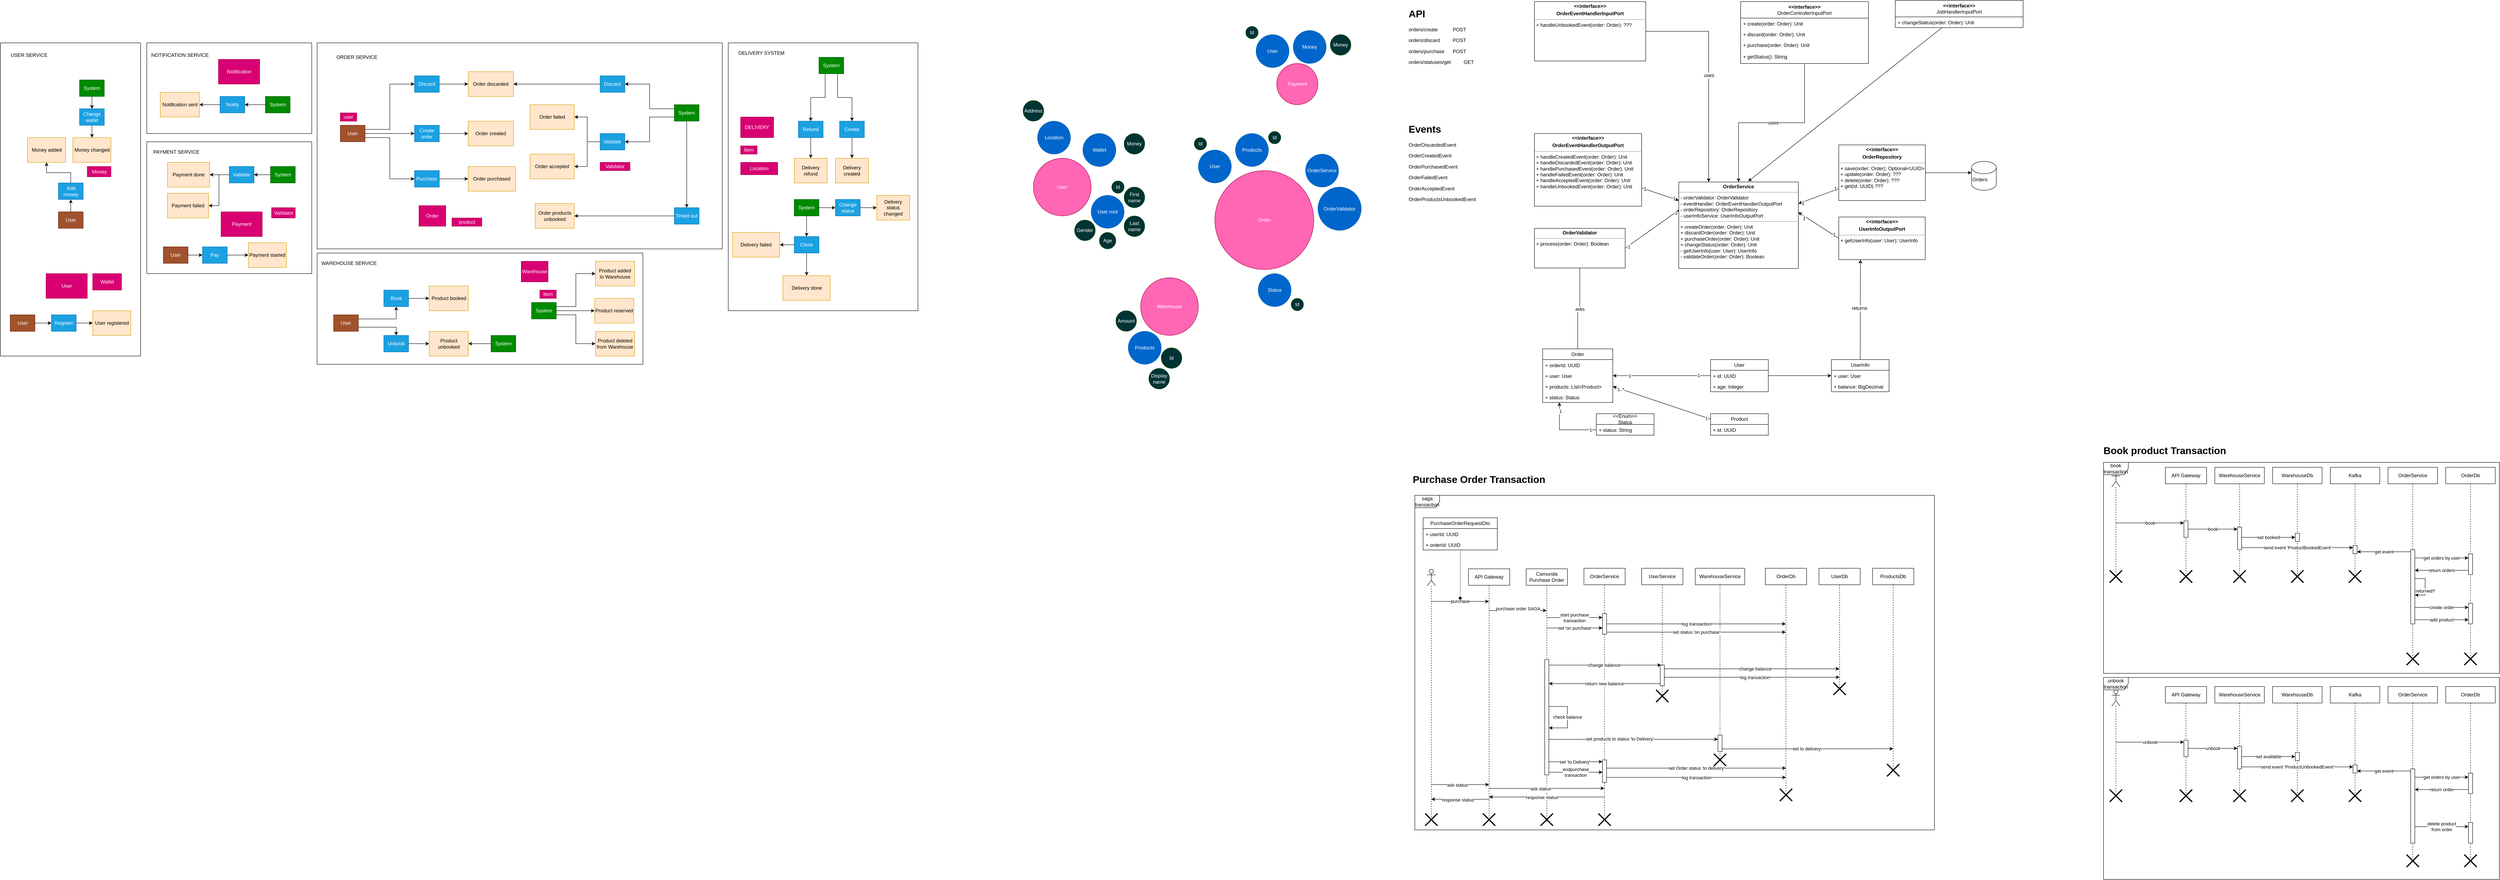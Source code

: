 <mxfile version="22.1.7" type="github">
  <diagram name="Page-1" id="Ql9pxvtIcCwwE8i6y1hl">
    <mxGraphModel dx="3160" dy="2405" grid="1" gridSize="10" guides="1" tooltips="1" connect="1" arrows="1" fold="1" page="1" pageScale="1" pageWidth="850" pageHeight="1100" math="0" shadow="0">
      <root>
        <mxCell id="0" />
        <mxCell id="1" parent="0" />
        <mxCell id="eCBL7U5E57jNzbd9nTni-171" value="" style="swimlane;startSize=0;rounded=1;shadow=0;glass=0;strokeWidth=1;arcSize=60;connectable=0;absoluteArcSize=1;" parent="1" vertex="1">
          <mxGeometry x="-770" y="-970" width="340" height="760" as="geometry">
            <mxRectangle x="-275" y="-825" width="50" height="40" as="alternateBounds" />
          </mxGeometry>
        </mxCell>
        <mxCell id="eCBL7U5E57jNzbd9nTni-19" value="User" style="html=1;whiteSpace=wrap;fillColor=#a0522d;strokeColor=#6D1F00;fontColor=#ffffff;" parent="eCBL7U5E57jNzbd9nTni-171" vertex="1">
          <mxGeometry x="23.75" y="660" width="60" height="40" as="geometry" />
        </mxCell>
        <mxCell id="eCBL7U5E57jNzbd9nTni-52" value="User registered" style="html=1;whiteSpace=wrap;fillColor=#ffe6cc;strokeColor=#d79b00;" parent="eCBL7U5E57jNzbd9nTni-171" vertex="1">
          <mxGeometry x="223.75" y="650" width="92.5" height="60" as="geometry" />
        </mxCell>
        <mxCell id="eCBL7U5E57jNzbd9nTni-53" value="Money added" style="html=1;whiteSpace=wrap;fillColor=#ffe6cc;strokeColor=#d79b00;" parent="eCBL7U5E57jNzbd9nTni-171" vertex="1">
          <mxGeometry x="65.63" y="230" width="92.5" height="60" as="geometry" />
        </mxCell>
        <mxCell id="eCBL7U5E57jNzbd9nTni-54" value="Money changed" style="html=1;whiteSpace=wrap;fillColor=#ffe6cc;strokeColor=#d79b00;" parent="eCBL7U5E57jNzbd9nTni-171" vertex="1">
          <mxGeometry x="175.63" y="230" width="92.5" height="60" as="geometry" />
        </mxCell>
        <mxCell id="eCBL7U5E57jNzbd9nTni-86" style="edgeStyle=orthogonalEdgeStyle;rounded=0;orthogonalLoop=1;jettySize=auto;html=1;exitX=1;exitY=0.5;exitDx=0;exitDy=0;entryX=0;entryY=0.5;entryDx=0;entryDy=0;" parent="eCBL7U5E57jNzbd9nTni-171" source="eCBL7U5E57jNzbd9nTni-81" target="eCBL7U5E57jNzbd9nTni-52" edge="1">
          <mxGeometry relative="1" as="geometry" />
        </mxCell>
        <mxCell id="eCBL7U5E57jNzbd9nTni-81" value="Register" style="html=1;whiteSpace=wrap;fillColor=#1ba1e2;strokeColor=#006EAF;fontColor=#ffffff;" parent="eCBL7U5E57jNzbd9nTni-171" vertex="1">
          <mxGeometry x="123.75" y="660" width="60" height="40" as="geometry" />
        </mxCell>
        <mxCell id="eCBL7U5E57jNzbd9nTni-84" style="edgeStyle=orthogonalEdgeStyle;rounded=0;orthogonalLoop=1;jettySize=auto;html=1;exitX=1;exitY=0.5;exitDx=0;exitDy=0;entryX=0;entryY=0.5;entryDx=0;entryDy=0;" parent="eCBL7U5E57jNzbd9nTni-171" source="eCBL7U5E57jNzbd9nTni-19" target="eCBL7U5E57jNzbd9nTni-81" edge="1">
          <mxGeometry relative="1" as="geometry" />
        </mxCell>
        <mxCell id="eCBL7U5E57jNzbd9nTni-99" value="User" style="html=1;whiteSpace=wrap;fillColor=#a0522d;strokeColor=#6D1F00;fontColor=#ffffff;" parent="eCBL7U5E57jNzbd9nTni-171" vertex="1">
          <mxGeometry x="140.63" y="410" width="60" height="40" as="geometry" />
        </mxCell>
        <mxCell id="eCBL7U5E57jNzbd9nTni-102" style="edgeStyle=orthogonalEdgeStyle;rounded=0;orthogonalLoop=1;jettySize=auto;html=1;entryX=0.5;entryY=1;entryDx=0;entryDy=0;" parent="eCBL7U5E57jNzbd9nTni-171" source="eCBL7U5E57jNzbd9nTni-100" target="eCBL7U5E57jNzbd9nTni-53" edge="1">
          <mxGeometry relative="1" as="geometry" />
        </mxCell>
        <mxCell id="eCBL7U5E57jNzbd9nTni-100" value="Add money" style="html=1;whiteSpace=wrap;fillColor=#1ba1e2;strokeColor=#006EAF;fontColor=#ffffff;" parent="eCBL7U5E57jNzbd9nTni-171" vertex="1">
          <mxGeometry x="140.63" y="340" width="60" height="40" as="geometry" />
        </mxCell>
        <mxCell id="eCBL7U5E57jNzbd9nTni-101" style="edgeStyle=orthogonalEdgeStyle;rounded=0;orthogonalLoop=1;jettySize=auto;html=1;entryX=0.5;entryY=1;entryDx=0;entryDy=0;" parent="eCBL7U5E57jNzbd9nTni-171" source="eCBL7U5E57jNzbd9nTni-99" target="eCBL7U5E57jNzbd9nTni-100" edge="1">
          <mxGeometry relative="1" as="geometry" />
        </mxCell>
        <mxCell id="eCBL7U5E57jNzbd9nTni-104" value="System" style="html=1;whiteSpace=wrap;fillColor=#008a00;strokeColor=#005700;fontColor=#ffffff;" parent="eCBL7U5E57jNzbd9nTni-171" vertex="1">
          <mxGeometry x="191.88" y="90" width="60" height="40" as="geometry" />
        </mxCell>
        <mxCell id="eCBL7U5E57jNzbd9nTni-107" style="edgeStyle=orthogonalEdgeStyle;rounded=0;orthogonalLoop=1;jettySize=auto;html=1;entryX=0.5;entryY=0;entryDx=0;entryDy=0;" parent="eCBL7U5E57jNzbd9nTni-171" source="eCBL7U5E57jNzbd9nTni-105" target="eCBL7U5E57jNzbd9nTni-54" edge="1">
          <mxGeometry relative="1" as="geometry" />
        </mxCell>
        <mxCell id="eCBL7U5E57jNzbd9nTni-105" value="Change wallet" style="html=1;whiteSpace=wrap;fillColor=#1ba1e2;strokeColor=#006EAF;fontColor=#ffffff;" parent="eCBL7U5E57jNzbd9nTni-171" vertex="1">
          <mxGeometry x="191.88" y="160" width="60" height="40" as="geometry" />
        </mxCell>
        <mxCell id="eCBL7U5E57jNzbd9nTni-106" style="edgeStyle=orthogonalEdgeStyle;rounded=0;orthogonalLoop=1;jettySize=auto;html=1;entryX=0.5;entryY=0;entryDx=0;entryDy=0;" parent="eCBL7U5E57jNzbd9nTni-171" source="eCBL7U5E57jNzbd9nTni-104" target="eCBL7U5E57jNzbd9nTni-105" edge="1">
          <mxGeometry relative="1" as="geometry" />
        </mxCell>
        <mxCell id="eCBL7U5E57jNzbd9nTni-164" value="Money" style="html=1;whiteSpace=wrap;fillColor=#d80073;strokeColor=#A50040;fontColor=#ffffff;" parent="eCBL7U5E57jNzbd9nTni-171" vertex="1">
          <mxGeometry x="210.63" y="300" width="57.5" height="25" as="geometry" />
        </mxCell>
        <mxCell id="eCBL7U5E57jNzbd9nTni-219" value="USER SERVICE" style="text;html=1;align=center;verticalAlign=middle;resizable=0;points=[];autosize=1;strokeColor=none;fillColor=none;" parent="eCBL7U5E57jNzbd9nTni-171" vertex="1">
          <mxGeometry x="13.75" y="15" width="110" height="30" as="geometry" />
        </mxCell>
        <mxCell id="eCBL7U5E57jNzbd9nTni-162" value="User" style="html=1;whiteSpace=wrap;fillColor=#d80073;strokeColor=#A50040;fontColor=#ffffff;" parent="eCBL7U5E57jNzbd9nTni-171" vertex="1">
          <mxGeometry x="110.63" y="560" width="100" height="60" as="geometry" />
        </mxCell>
        <mxCell id="eCBL7U5E57jNzbd9nTni-163" value="Wallet" style="html=1;whiteSpace=wrap;fillColor=#d80073;strokeColor=#A50040;fontColor=#ffffff;" parent="eCBL7U5E57jNzbd9nTni-171" vertex="1">
          <mxGeometry x="223.75" y="560" width="70" height="40" as="geometry" />
        </mxCell>
        <mxCell id="eCBL7U5E57jNzbd9nTni-173" value="" style="swimlane;startSize=0;rounded=1;shadow=0;glass=0;strokeWidth=1;arcSize=60;connectable=0;absoluteArcSize=1;" parent="1" vertex="1">
          <mxGeometry x="-2" y="-970" width="982.5" height="500" as="geometry">
            <mxRectangle x="-275" y="-825" width="50" height="40" as="alternateBounds" />
          </mxGeometry>
        </mxCell>
        <mxCell id="eCBL7U5E57jNzbd9nTni-29" value="Order purchased" style="html=1;whiteSpace=wrap;fillColor=#ffe6cc;strokeColor=#d79b00;" parent="eCBL7U5E57jNzbd9nTni-173" vertex="1">
          <mxGeometry x="366.25" y="300" width="115" height="60" as="geometry" />
        </mxCell>
        <mxCell id="eCBL7U5E57jNzbd9nTni-31" value="Order failed" style="html=1;whiteSpace=wrap;fillColor=#ffe6cc;strokeColor=#d79b00;" parent="eCBL7U5E57jNzbd9nTni-173" vertex="1">
          <mxGeometry x="516.25" y="150" width="107.5" height="60" as="geometry" />
        </mxCell>
        <mxCell id="eCBL7U5E57jNzbd9nTni-32" value="Order discarded" style="html=1;whiteSpace=wrap;fillColor=#ffe6cc;strokeColor=#d79b00;" parent="eCBL7U5E57jNzbd9nTni-173" vertex="1">
          <mxGeometry x="366.25" y="70" width="110" height="60" as="geometry" />
        </mxCell>
        <mxCell id="eCBL7U5E57jNzbd9nTni-34" value="Order products unbooked" style="html=1;whiteSpace=wrap;fillColor=#ffe6cc;strokeColor=#d79b00;" parent="eCBL7U5E57jNzbd9nTni-173" vertex="1">
          <mxGeometry x="528.75" y="390" width="95" height="60" as="geometry" />
        </mxCell>
        <mxCell id="eCBL7U5E57jNzbd9nTni-39" value="Order created" style="html=1;whiteSpace=wrap;fillColor=#ffe6cc;strokeColor=#d79b00;" parent="eCBL7U5E57jNzbd9nTni-173" vertex="1">
          <mxGeometry x="366.25" y="190" width="110" height="60" as="geometry" />
        </mxCell>
        <mxCell id="eCBL7U5E57jNzbd9nTni-44" value="Order accepted" style="html=1;whiteSpace=wrap;fillColor=#ffe6cc;strokeColor=#d79b00;" parent="eCBL7U5E57jNzbd9nTni-173" vertex="1">
          <mxGeometry x="516.25" y="270" width="107.5" height="60" as="geometry" />
        </mxCell>
        <mxCell id="eCBL7U5E57jNzbd9nTni-119" value="User" style="html=1;whiteSpace=wrap;fillColor=#a0522d;strokeColor=#6D1F00;fontColor=#ffffff;" parent="eCBL7U5E57jNzbd9nTni-173" vertex="1">
          <mxGeometry x="56.25" y="200" width="60" height="40" as="geometry" />
        </mxCell>
        <mxCell id="eCBL7U5E57jNzbd9nTni-124" style="edgeStyle=orthogonalEdgeStyle;rounded=0;orthogonalLoop=1;jettySize=auto;html=1;" parent="eCBL7U5E57jNzbd9nTni-173" source="eCBL7U5E57jNzbd9nTni-122" target="eCBL7U5E57jNzbd9nTni-39" edge="1">
          <mxGeometry relative="1" as="geometry" />
        </mxCell>
        <mxCell id="eCBL7U5E57jNzbd9nTni-122" value="Create order" style="html=1;whiteSpace=wrap;fillColor=#1ba1e2;strokeColor=#006EAF;fontColor=#ffffff;" parent="eCBL7U5E57jNzbd9nTni-173" vertex="1">
          <mxGeometry x="236.25" y="200" width="60" height="40" as="geometry" />
        </mxCell>
        <mxCell id="eCBL7U5E57jNzbd9nTni-123" style="edgeStyle=orthogonalEdgeStyle;rounded=0;orthogonalLoop=1;jettySize=auto;html=1;entryX=0;entryY=0.5;entryDx=0;entryDy=0;" parent="eCBL7U5E57jNzbd9nTni-173" source="eCBL7U5E57jNzbd9nTni-119" target="eCBL7U5E57jNzbd9nTni-122" edge="1">
          <mxGeometry relative="1" as="geometry" />
        </mxCell>
        <mxCell id="eCBL7U5E57jNzbd9nTni-132" style="edgeStyle=orthogonalEdgeStyle;rounded=0;orthogonalLoop=1;jettySize=auto;html=1;entryX=0;entryY=0.5;entryDx=0;entryDy=0;" parent="eCBL7U5E57jNzbd9nTni-173" source="eCBL7U5E57jNzbd9nTni-125" target="eCBL7U5E57jNzbd9nTni-29" edge="1">
          <mxGeometry relative="1" as="geometry" />
        </mxCell>
        <mxCell id="eCBL7U5E57jNzbd9nTni-125" value="Purchase" style="html=1;whiteSpace=wrap;fillColor=#1ba1e2;strokeColor=#006EAF;fontColor=#ffffff;" parent="eCBL7U5E57jNzbd9nTni-173" vertex="1">
          <mxGeometry x="236.25" y="310" width="60" height="40" as="geometry" />
        </mxCell>
        <mxCell id="eCBL7U5E57jNzbd9nTni-133" style="edgeStyle=orthogonalEdgeStyle;rounded=0;orthogonalLoop=1;jettySize=auto;html=1;entryX=0;entryY=0.5;entryDx=0;entryDy=0;exitX=1;exitY=0.75;exitDx=0;exitDy=0;" parent="eCBL7U5E57jNzbd9nTni-173" source="eCBL7U5E57jNzbd9nTni-119" target="eCBL7U5E57jNzbd9nTni-125" edge="1">
          <mxGeometry relative="1" as="geometry" />
        </mxCell>
        <mxCell id="eCBL7U5E57jNzbd9nTni-145" style="edgeStyle=orthogonalEdgeStyle;rounded=0;orthogonalLoop=1;jettySize=auto;html=1;entryX=1;entryY=0.5;entryDx=0;entryDy=0;" parent="eCBL7U5E57jNzbd9nTni-173" source="eCBL7U5E57jNzbd9nTni-127" target="eCBL7U5E57jNzbd9nTni-44" edge="1">
          <mxGeometry relative="1" as="geometry" />
        </mxCell>
        <mxCell id="eCBL7U5E57jNzbd9nTni-127" value="Validate" style="html=1;whiteSpace=wrap;fillColor=#1ba1e2;strokeColor=#006EAF;fontColor=#ffffff;" parent="eCBL7U5E57jNzbd9nTni-173" vertex="1">
          <mxGeometry x="686.25" y="220" width="60" height="40" as="geometry" />
        </mxCell>
        <mxCell id="eCBL7U5E57jNzbd9nTni-130" style="edgeStyle=orthogonalEdgeStyle;rounded=0;orthogonalLoop=1;jettySize=auto;html=1;entryX=1;entryY=0.5;entryDx=0;entryDy=0;" parent="eCBL7U5E57jNzbd9nTni-173" source="eCBL7U5E57jNzbd9nTni-127" target="eCBL7U5E57jNzbd9nTni-31" edge="1">
          <mxGeometry relative="1" as="geometry" />
        </mxCell>
        <mxCell id="eCBL7U5E57jNzbd9nTni-136" style="edgeStyle=orthogonalEdgeStyle;rounded=0;orthogonalLoop=1;jettySize=auto;html=1;entryX=0;entryY=0.5;entryDx=0;entryDy=0;" parent="eCBL7U5E57jNzbd9nTni-173" source="eCBL7U5E57jNzbd9nTni-134" target="eCBL7U5E57jNzbd9nTni-32" edge="1">
          <mxGeometry relative="1" as="geometry" />
        </mxCell>
        <mxCell id="eCBL7U5E57jNzbd9nTni-134" value="Discard" style="html=1;whiteSpace=wrap;fillColor=#1ba1e2;strokeColor=#006EAF;fontColor=#ffffff;" parent="eCBL7U5E57jNzbd9nTni-173" vertex="1">
          <mxGeometry x="236.25" y="80" width="60" height="40" as="geometry" />
        </mxCell>
        <mxCell id="eCBL7U5E57jNzbd9nTni-135" style="edgeStyle=orthogonalEdgeStyle;rounded=0;orthogonalLoop=1;jettySize=auto;html=1;entryX=0;entryY=0.5;entryDx=0;entryDy=0;exitX=1;exitY=0.25;exitDx=0;exitDy=0;" parent="eCBL7U5E57jNzbd9nTni-173" source="eCBL7U5E57jNzbd9nTni-119" target="eCBL7U5E57jNzbd9nTni-134" edge="1">
          <mxGeometry relative="1" as="geometry" />
        </mxCell>
        <mxCell id="eCBL7U5E57jNzbd9nTni-147" style="edgeStyle=orthogonalEdgeStyle;rounded=0;orthogonalLoop=1;jettySize=auto;html=1;entryX=1;entryY=0.5;entryDx=0;entryDy=0;exitX=0;exitY=0.75;exitDx=0;exitDy=0;" parent="eCBL7U5E57jNzbd9nTni-173" source="eCBL7U5E57jNzbd9nTni-137" target="eCBL7U5E57jNzbd9nTni-127" edge="1">
          <mxGeometry relative="1" as="geometry" />
        </mxCell>
        <mxCell id="eCBL7U5E57jNzbd9nTni-137" value="System" style="html=1;whiteSpace=wrap;fillColor=#008a00;strokeColor=#005700;fontColor=#ffffff;" parent="eCBL7U5E57jNzbd9nTni-173" vertex="1">
          <mxGeometry x="866.25" y="150" width="60" height="40" as="geometry" />
        </mxCell>
        <mxCell id="eCBL7U5E57jNzbd9nTni-144" style="edgeStyle=orthogonalEdgeStyle;rounded=0;orthogonalLoop=1;jettySize=auto;html=1;" parent="eCBL7U5E57jNzbd9nTni-173" source="eCBL7U5E57jNzbd9nTni-140" target="eCBL7U5E57jNzbd9nTni-32" edge="1">
          <mxGeometry relative="1" as="geometry" />
        </mxCell>
        <mxCell id="eCBL7U5E57jNzbd9nTni-140" value="Discard" style="html=1;whiteSpace=wrap;fillColor=#1ba1e2;strokeColor=#006EAF;fontColor=#ffffff;" parent="eCBL7U5E57jNzbd9nTni-173" vertex="1">
          <mxGeometry x="686.25" y="80" width="60" height="40" as="geometry" />
        </mxCell>
        <mxCell id="eCBL7U5E57jNzbd9nTni-148" style="edgeStyle=orthogonalEdgeStyle;rounded=0;orthogonalLoop=1;jettySize=auto;html=1;entryX=1;entryY=0.5;entryDx=0;entryDy=0;exitX=0;exitY=0.25;exitDx=0;exitDy=0;" parent="eCBL7U5E57jNzbd9nTni-173" source="eCBL7U5E57jNzbd9nTni-137" target="eCBL7U5E57jNzbd9nTni-140" edge="1">
          <mxGeometry relative="1" as="geometry" />
        </mxCell>
        <mxCell id="eCBL7U5E57jNzbd9nTni-157" style="edgeStyle=orthogonalEdgeStyle;rounded=0;orthogonalLoop=1;jettySize=auto;html=1;entryX=1;entryY=0.5;entryDx=0;entryDy=0;" parent="eCBL7U5E57jNzbd9nTni-173" source="eCBL7U5E57jNzbd9nTni-154" target="eCBL7U5E57jNzbd9nTni-34" edge="1">
          <mxGeometry relative="1" as="geometry" />
        </mxCell>
        <mxCell id="eCBL7U5E57jNzbd9nTni-154" value="Timed out" style="html=1;whiteSpace=wrap;fillColor=#1ba1e2;strokeColor=#006EAF;fontColor=#ffffff;" parent="eCBL7U5E57jNzbd9nTni-173" vertex="1">
          <mxGeometry x="866.25" y="400" width="60" height="40" as="geometry" />
        </mxCell>
        <mxCell id="eCBL7U5E57jNzbd9nTni-158" value="Order" style="html=1;whiteSpace=wrap;fillColor=#d80073;strokeColor=#A50040;fontColor=#ffffff;" parent="eCBL7U5E57jNzbd9nTni-173" vertex="1">
          <mxGeometry x="247" y="395" width="65" height="50" as="geometry" />
        </mxCell>
        <mxCell id="eCBL7U5E57jNzbd9nTni-159" value="user" style="html=1;whiteSpace=wrap;fillColor=#d80073;strokeColor=#A50040;fontColor=#ffffff;" parent="eCBL7U5E57jNzbd9nTni-173" vertex="1">
          <mxGeometry x="56.25" y="170" width="40" height="20" as="geometry" />
        </mxCell>
        <mxCell id="eCBL7U5E57jNzbd9nTni-160" value="product" style="html=1;whiteSpace=wrap;fillColor=#d80073;strokeColor=#A50040;fontColor=#ffffff;" parent="eCBL7U5E57jNzbd9nTni-173" vertex="1">
          <mxGeometry x="327" y="425" width="72.5" height="20" as="geometry" />
        </mxCell>
        <mxCell id="eCBL7U5E57jNzbd9nTni-161" value="Validator" style="html=1;whiteSpace=wrap;fillColor=#d80073;strokeColor=#A50040;fontColor=#ffffff;" parent="eCBL7U5E57jNzbd9nTni-173" vertex="1">
          <mxGeometry x="686.25" y="290" width="72.5" height="20" as="geometry" />
        </mxCell>
        <mxCell id="eCBL7U5E57jNzbd9nTni-155" style="edgeStyle=orthogonalEdgeStyle;rounded=0;orthogonalLoop=1;jettySize=auto;html=1;entryX=0.5;entryY=0;entryDx=0;entryDy=0;" parent="eCBL7U5E57jNzbd9nTni-173" source="eCBL7U5E57jNzbd9nTni-137" target="eCBL7U5E57jNzbd9nTni-154" edge="1">
          <mxGeometry relative="1" as="geometry" />
        </mxCell>
        <mxCell id="eCBL7U5E57jNzbd9nTni-217" value="ORDER SERVICE" style="text;html=1;align=center;verticalAlign=middle;resizable=0;points=[];autosize=1;strokeColor=none;fillColor=none;" parent="eCBL7U5E57jNzbd9nTni-173" vertex="1">
          <mxGeometry x="36.25" y="20" width="120" height="30" as="geometry" />
        </mxCell>
        <mxCell id="eCBL7U5E57jNzbd9nTni-175" value="" style="swimlane;startSize=0;rounded=1;shadow=0;glass=0;strokeWidth=1;arcSize=60;connectable=0;absoluteArcSize=1;" parent="1" vertex="1">
          <mxGeometry x="-2" y="-460" width="790" height="270" as="geometry">
            <mxRectangle x="-275" y="-825" width="50" height="40" as="alternateBounds" />
          </mxGeometry>
        </mxCell>
        <mxCell id="eCBL7U5E57jNzbd9nTni-93" value="Warehouse" style="html=1;whiteSpace=wrap;fillColor=#d80073;strokeColor=#A50040;fontColor=#ffffff;" parent="eCBL7U5E57jNzbd9nTni-175" vertex="1">
          <mxGeometry x="495" y="20" width="65" height="50" as="geometry" />
        </mxCell>
        <mxCell id="eCBL7U5E57jNzbd9nTni-94" value="Item" style="html=1;whiteSpace=wrap;fillColor=#d80073;strokeColor=#A50040;fontColor=#ffffff;" parent="eCBL7U5E57jNzbd9nTni-175" vertex="1">
          <mxGeometry x="540" y="90" width="40" height="20" as="geometry" />
        </mxCell>
        <mxCell id="eCBL7U5E57jNzbd9nTni-95" value="System" style="html=1;whiteSpace=wrap;fillColor=#008a00;strokeColor=#005700;fontColor=#ffffff;" parent="eCBL7U5E57jNzbd9nTni-175" vertex="1">
          <mxGeometry x="520" y="120" width="60" height="40" as="geometry" />
        </mxCell>
        <mxCell id="eCBL7U5E57jNzbd9nTni-92" value="Product&amp;nbsp;reserved" style="html=1;whiteSpace=wrap;fillColor=#ffe6cc;strokeColor=#d79b00;" parent="eCBL7U5E57jNzbd9nTni-175" vertex="1">
          <mxGeometry x="673" y="110" width="95" height="60" as="geometry" />
        </mxCell>
        <mxCell id="eCBL7U5E57jNzbd9nTni-45" value="Product&amp;nbsp;deleted&lt;br&gt;from Warehouse" style="html=1;whiteSpace=wrap;fillColor=#ffe6cc;strokeColor=#d79b00;" parent="eCBL7U5E57jNzbd9nTni-175" vertex="1">
          <mxGeometry x="675" y="190" width="95" height="60" as="geometry" />
        </mxCell>
        <mxCell id="eCBL7U5E57jNzbd9nTni-41" value="Product&amp;nbsp;added&lt;br&gt;to Warehouse" style="html=1;whiteSpace=wrap;fillColor=#ffe6cc;strokeColor=#d79b00;" parent="eCBL7U5E57jNzbd9nTni-175" vertex="1">
          <mxGeometry x="675" y="20" width="95" height="60" as="geometry" />
        </mxCell>
        <mxCell id="eCBL7U5E57jNzbd9nTni-98" style="edgeStyle=orthogonalEdgeStyle;rounded=0;orthogonalLoop=1;jettySize=auto;html=1;entryX=0;entryY=0.5;entryDx=0;entryDy=0;" parent="eCBL7U5E57jNzbd9nTni-175" source="eCBL7U5E57jNzbd9nTni-95" target="eCBL7U5E57jNzbd9nTni-92" edge="1">
          <mxGeometry relative="1" as="geometry" />
        </mxCell>
        <mxCell id="eCBL7U5E57jNzbd9nTni-97" style="edgeStyle=orthogonalEdgeStyle;rounded=0;orthogonalLoop=1;jettySize=auto;html=1;entryX=0;entryY=0.5;entryDx=0;entryDy=0;exitX=1;exitY=0.75;exitDx=0;exitDy=0;" parent="eCBL7U5E57jNzbd9nTni-175" source="eCBL7U5E57jNzbd9nTni-95" target="eCBL7U5E57jNzbd9nTni-45" edge="1">
          <mxGeometry relative="1" as="geometry" />
        </mxCell>
        <mxCell id="eCBL7U5E57jNzbd9nTni-96" style="edgeStyle=orthogonalEdgeStyle;rounded=0;orthogonalLoop=1;jettySize=auto;html=1;entryX=0;entryY=0.5;entryDx=0;entryDy=0;exitX=1;exitY=0.25;exitDx=0;exitDy=0;" parent="eCBL7U5E57jNzbd9nTni-175" source="eCBL7U5E57jNzbd9nTni-95" target="eCBL7U5E57jNzbd9nTni-41" edge="1">
          <mxGeometry relative="1" as="geometry" />
        </mxCell>
        <mxCell id="eCBL7U5E57jNzbd9nTni-216" value="WAREHOUSE SERVICE" style="text;html=1;align=center;verticalAlign=middle;resizable=0;points=[];autosize=1;strokeColor=none;fillColor=none;" parent="eCBL7U5E57jNzbd9nTni-175" vertex="1">
          <mxGeometry x="-3" y="10" width="160" height="30" as="geometry" />
        </mxCell>
        <mxCell id="eCBL7U5E57jNzbd9nTni-20" value="Product booked" style="html=1;whiteSpace=wrap;fillColor=#ffe6cc;strokeColor=#d79b00;" parent="eCBL7U5E57jNzbd9nTni-175" vertex="1">
          <mxGeometry x="271.75" y="80" width="95" height="60" as="geometry" />
        </mxCell>
        <mxCell id="eCBL7U5E57jNzbd9nTni-30" value="Product unbooked" style="html=1;whiteSpace=wrap;fillColor=#ffe6cc;strokeColor=#d79b00;" parent="eCBL7U5E57jNzbd9nTni-175" vertex="1">
          <mxGeometry x="271.75" y="190" width="95" height="60" as="geometry" />
        </mxCell>
        <mxCell id="eCBL7U5E57jNzbd9nTni-71" value="User" style="html=1;whiteSpace=wrap;fillColor=#a0522d;strokeColor=#6D1F00;fontColor=#ffffff;" parent="eCBL7U5E57jNzbd9nTni-175" vertex="1">
          <mxGeometry x="40" y="150" width="60" height="40" as="geometry" />
        </mxCell>
        <mxCell id="eCBL7U5E57jNzbd9nTni-89" style="edgeStyle=orthogonalEdgeStyle;rounded=0;orthogonalLoop=1;jettySize=auto;html=1;entryX=0;entryY=0.5;entryDx=0;entryDy=0;" parent="eCBL7U5E57jNzbd9nTni-175" source="eCBL7U5E57jNzbd9nTni-87" target="eCBL7U5E57jNzbd9nTni-20" edge="1">
          <mxGeometry relative="1" as="geometry" />
        </mxCell>
        <mxCell id="eCBL7U5E57jNzbd9nTni-87" value="Book" style="html=1;whiteSpace=wrap;fillColor=#1ba1e2;strokeColor=#006EAF;fontColor=#ffffff;" parent="eCBL7U5E57jNzbd9nTni-175" vertex="1">
          <mxGeometry x="161.75" y="90" width="60" height="40" as="geometry" />
        </mxCell>
        <mxCell id="eCBL7U5E57jNzbd9nTni-88" style="edgeStyle=orthogonalEdgeStyle;rounded=0;orthogonalLoop=1;jettySize=auto;html=1;exitX=1;exitY=0.25;exitDx=0;exitDy=0;" parent="eCBL7U5E57jNzbd9nTni-175" source="eCBL7U5E57jNzbd9nTni-71" target="eCBL7U5E57jNzbd9nTni-87" edge="1">
          <mxGeometry relative="1" as="geometry" />
        </mxCell>
        <mxCell id="eCBL7U5E57jNzbd9nTni-91" style="edgeStyle=orthogonalEdgeStyle;rounded=0;orthogonalLoop=1;jettySize=auto;html=1;" parent="eCBL7U5E57jNzbd9nTni-175" source="eCBL7U5E57jNzbd9nTni-90" target="eCBL7U5E57jNzbd9nTni-30" edge="1">
          <mxGeometry relative="1" as="geometry" />
        </mxCell>
        <mxCell id="eCBL7U5E57jNzbd9nTni-90" value="System" style="html=1;whiteSpace=wrap;fillColor=#008a00;strokeColor=#005700;fontColor=#ffffff;" parent="eCBL7U5E57jNzbd9nTni-175" vertex="1">
          <mxGeometry x="421.75" y="200" width="60" height="40" as="geometry" />
        </mxCell>
        <mxCell id="eCBL7U5E57jNzbd9nTni-222" style="edgeStyle=orthogonalEdgeStyle;rounded=0;orthogonalLoop=1;jettySize=auto;html=1;" parent="eCBL7U5E57jNzbd9nTni-175" source="eCBL7U5E57jNzbd9nTni-221" target="eCBL7U5E57jNzbd9nTni-30" edge="1">
          <mxGeometry relative="1" as="geometry" />
        </mxCell>
        <mxCell id="eCBL7U5E57jNzbd9nTni-221" value="Unbook" style="html=1;whiteSpace=wrap;fillColor=#1ba1e2;strokeColor=#006EAF;fontColor=#ffffff;" parent="eCBL7U5E57jNzbd9nTni-175" vertex="1">
          <mxGeometry x="161.75" y="200" width="60" height="40" as="geometry" />
        </mxCell>
        <mxCell id="eCBL7U5E57jNzbd9nTni-223" style="edgeStyle=orthogonalEdgeStyle;rounded=0;orthogonalLoop=1;jettySize=auto;html=1;exitX=1;exitY=0.75;exitDx=0;exitDy=0;" parent="eCBL7U5E57jNzbd9nTni-175" source="eCBL7U5E57jNzbd9nTni-71" target="eCBL7U5E57jNzbd9nTni-221" edge="1">
          <mxGeometry relative="1" as="geometry" />
        </mxCell>
        <mxCell id="eCBL7U5E57jNzbd9nTni-213" value="" style="swimlane;startSize=0;" parent="1" vertex="1">
          <mxGeometry x="-415" y="-730" width="400" height="320" as="geometry" />
        </mxCell>
        <mxCell id="eCBL7U5E57jNzbd9nTni-57" value="Payment done" style="html=1;whiteSpace=wrap;fillColor=#ffe6cc;strokeColor=#d79b00;" parent="eCBL7U5E57jNzbd9nTni-213" vertex="1">
          <mxGeometry x="50" y="50" width="102.5" height="60" as="geometry" />
        </mxCell>
        <mxCell id="eCBL7U5E57jNzbd9nTni-58" value="Payment failed" style="html=1;whiteSpace=wrap;fillColor=#ffe6cc;strokeColor=#d79b00;" parent="eCBL7U5E57jNzbd9nTni-213" vertex="1">
          <mxGeometry x="50" y="125" width="100" height="60" as="geometry" />
        </mxCell>
        <mxCell id="eCBL7U5E57jNzbd9nTni-59" value="Payment started" style="html=1;whiteSpace=wrap;fillColor=#ffe6cc;strokeColor=#d79b00;" parent="eCBL7U5E57jNzbd9nTni-213" vertex="1">
          <mxGeometry x="246.25" y="245" width="92.5" height="60" as="geometry" />
        </mxCell>
        <mxCell id="eCBL7U5E57jNzbd9nTni-62" value="User" style="html=1;whiteSpace=wrap;fillColor=#a0522d;strokeColor=#6D1F00;fontColor=#ffffff;" parent="eCBL7U5E57jNzbd9nTni-213" vertex="1">
          <mxGeometry x="40" y="255" width="60" height="40" as="geometry" />
        </mxCell>
        <mxCell id="eCBL7U5E57jNzbd9nTni-77" style="edgeStyle=orthogonalEdgeStyle;rounded=0;orthogonalLoop=1;jettySize=auto;html=1;exitX=1;exitY=0.5;exitDx=0;exitDy=0;entryX=0;entryY=0.5;entryDx=0;entryDy=0;" parent="eCBL7U5E57jNzbd9nTni-213" source="eCBL7U5E57jNzbd9nTni-75" target="eCBL7U5E57jNzbd9nTni-59" edge="1">
          <mxGeometry relative="1" as="geometry" />
        </mxCell>
        <mxCell id="eCBL7U5E57jNzbd9nTni-75" value="Pay" style="html=1;whiteSpace=wrap;fillColor=#1ba1e2;strokeColor=#006EAF;fontColor=#ffffff;" parent="eCBL7U5E57jNzbd9nTni-213" vertex="1">
          <mxGeometry x="135" y="255" width="60" height="40" as="geometry" />
        </mxCell>
        <mxCell id="eCBL7U5E57jNzbd9nTni-76" style="edgeStyle=orthogonalEdgeStyle;rounded=0;orthogonalLoop=1;jettySize=auto;html=1;exitX=1;exitY=0.5;exitDx=0;exitDy=0;" parent="eCBL7U5E57jNzbd9nTni-213" source="eCBL7U5E57jNzbd9nTni-62" target="eCBL7U5E57jNzbd9nTni-75" edge="1">
          <mxGeometry relative="1" as="geometry" />
        </mxCell>
        <mxCell id="eCBL7U5E57jNzbd9nTni-110" style="edgeStyle=orthogonalEdgeStyle;rounded=0;orthogonalLoop=1;jettySize=auto;html=1;entryX=1;entryY=0.5;entryDx=0;entryDy=0;" parent="eCBL7U5E57jNzbd9nTni-213" source="eCBL7U5E57jNzbd9nTni-108" target="eCBL7U5E57jNzbd9nTni-57" edge="1">
          <mxGeometry relative="1" as="geometry" />
        </mxCell>
        <mxCell id="eCBL7U5E57jNzbd9nTni-111" style="edgeStyle=orthogonalEdgeStyle;rounded=0;orthogonalLoop=1;jettySize=auto;html=1;entryX=1;entryY=0.5;entryDx=0;entryDy=0;" parent="eCBL7U5E57jNzbd9nTni-213" source="eCBL7U5E57jNzbd9nTni-108" target="eCBL7U5E57jNzbd9nTni-58" edge="1">
          <mxGeometry relative="1" as="geometry" />
        </mxCell>
        <mxCell id="eCBL7U5E57jNzbd9nTni-108" value="Validate" style="html=1;whiteSpace=wrap;fillColor=#1ba1e2;strokeColor=#006EAF;fontColor=#ffffff;" parent="eCBL7U5E57jNzbd9nTni-213" vertex="1">
          <mxGeometry x="200" y="60" width="60" height="40" as="geometry" />
        </mxCell>
        <mxCell id="eCBL7U5E57jNzbd9nTni-113" style="edgeStyle=orthogonalEdgeStyle;rounded=0;orthogonalLoop=1;jettySize=auto;html=1;entryX=1;entryY=0.5;entryDx=0;entryDy=0;" parent="eCBL7U5E57jNzbd9nTni-213" source="eCBL7U5E57jNzbd9nTni-112" target="eCBL7U5E57jNzbd9nTni-108" edge="1">
          <mxGeometry relative="1" as="geometry" />
        </mxCell>
        <mxCell id="eCBL7U5E57jNzbd9nTni-112" value="System" style="html=1;whiteSpace=wrap;fillColor=#008a00;strokeColor=#005700;fontColor=#ffffff;" parent="eCBL7U5E57jNzbd9nTni-213" vertex="1">
          <mxGeometry x="300" y="60" width="60" height="40" as="geometry" />
        </mxCell>
        <mxCell id="eCBL7U5E57jNzbd9nTni-165" value="Payment" style="html=1;whiteSpace=wrap;fillColor=#d80073;strokeColor=#A50040;fontColor=#ffffff;" parent="eCBL7U5E57jNzbd9nTni-213" vertex="1">
          <mxGeometry x="180" y="170" width="100" height="60" as="geometry" />
        </mxCell>
        <mxCell id="eCBL7U5E57jNzbd9nTni-166" value="Validator" style="html=1;whiteSpace=wrap;fillColor=#d80073;strokeColor=#A50040;fontColor=#ffffff;" parent="eCBL7U5E57jNzbd9nTni-213" vertex="1">
          <mxGeometry x="302.5" y="160" width="57.5" height="25" as="geometry" />
        </mxCell>
        <mxCell id="eCBL7U5E57jNzbd9nTni-220" value="PAYMENT SERVICE" style="text;html=1;align=center;verticalAlign=middle;resizable=0;points=[];autosize=1;strokeColor=none;fillColor=none;" parent="eCBL7U5E57jNzbd9nTni-213" vertex="1">
          <mxGeometry x="1.25" y="10" width="140" height="30" as="geometry" />
        </mxCell>
        <mxCell id="eCBL7U5E57jNzbd9nTni-214" value="" style="swimlane;startSize=0;" parent="1" vertex="1">
          <mxGeometry x="-415" y="-970" width="400" height="220" as="geometry" />
        </mxCell>
        <mxCell id="eCBL7U5E57jNzbd9nTni-33" value="Notification sent" style="html=1;whiteSpace=wrap;fillColor=#ffe6cc;strokeColor=#d79b00;" parent="eCBL7U5E57jNzbd9nTni-214" vertex="1">
          <mxGeometry x="32.5" y="120" width="95" height="60" as="geometry" />
        </mxCell>
        <mxCell id="eCBL7U5E57jNzbd9nTni-117" style="edgeStyle=orthogonalEdgeStyle;rounded=0;orthogonalLoop=1;jettySize=auto;html=1;" parent="eCBL7U5E57jNzbd9nTni-214" source="eCBL7U5E57jNzbd9nTni-114" target="eCBL7U5E57jNzbd9nTni-33" edge="1">
          <mxGeometry relative="1" as="geometry" />
        </mxCell>
        <mxCell id="eCBL7U5E57jNzbd9nTni-114" value="Notify" style="html=1;whiteSpace=wrap;fillColor=#1ba1e2;strokeColor=#006EAF;fontColor=#ffffff;" parent="eCBL7U5E57jNzbd9nTni-214" vertex="1">
          <mxGeometry x="177.5" y="130" width="60" height="40" as="geometry" />
        </mxCell>
        <mxCell id="eCBL7U5E57jNzbd9nTni-115" style="edgeStyle=orthogonalEdgeStyle;rounded=0;orthogonalLoop=1;jettySize=auto;html=1;entryX=1;entryY=0.5;entryDx=0;entryDy=0;" parent="eCBL7U5E57jNzbd9nTni-214" source="eCBL7U5E57jNzbd9nTni-116" target="eCBL7U5E57jNzbd9nTni-114" edge="1">
          <mxGeometry relative="1" as="geometry" />
        </mxCell>
        <mxCell id="eCBL7U5E57jNzbd9nTni-116" value="System" style="html=1;whiteSpace=wrap;fillColor=#008a00;strokeColor=#005700;fontColor=#ffffff;" parent="eCBL7U5E57jNzbd9nTni-214" vertex="1">
          <mxGeometry x="287.5" y="130" width="60" height="40" as="geometry" />
        </mxCell>
        <mxCell id="eCBL7U5E57jNzbd9nTni-167" value="Notification" style="html=1;whiteSpace=wrap;fillColor=#d80073;strokeColor=#A50040;fontColor=#ffffff;" parent="eCBL7U5E57jNzbd9nTni-214" vertex="1">
          <mxGeometry x="173.75" y="40" width="100" height="60" as="geometry" />
        </mxCell>
        <mxCell id="eCBL7U5E57jNzbd9nTni-218" value="NOTIFICATION SERVICE" style="text;html=1;align=center;verticalAlign=middle;resizable=0;points=[];autosize=1;strokeColor=none;fillColor=none;" parent="eCBL7U5E57jNzbd9nTni-214" vertex="1">
          <mxGeometry y="15" width="160" height="30" as="geometry" />
        </mxCell>
        <mxCell id="eCBL7U5E57jNzbd9nTni-248" value="" style="swimlane;startSize=0;" parent="1" vertex="1">
          <mxGeometry x="995" y="-970" width="460" height="650" as="geometry" />
        </mxCell>
        <mxCell id="eCBL7U5E57jNzbd9nTni-40" value="Delivery done" style="html=1;whiteSpace=wrap;fillColor=#ffe6cc;strokeColor=#d79b00;" parent="eCBL7U5E57jNzbd9nTni-248" vertex="1">
          <mxGeometry x="132.5" y="565" width="115" height="60" as="geometry" />
        </mxCell>
        <mxCell id="eCBL7U5E57jNzbd9nTni-42" value="Delivery status changed" style="html=1;whiteSpace=wrap;fillColor=#ffe6cc;strokeColor=#d79b00;" parent="eCBL7U5E57jNzbd9nTni-248" vertex="1">
          <mxGeometry x="360" y="370" width="80" height="60" as="geometry" />
        </mxCell>
        <mxCell id="eCBL7U5E57jNzbd9nTni-46" value="Delivery refund" style="html=1;whiteSpace=wrap;fillColor=#ffe6cc;strokeColor=#d79b00;" parent="eCBL7U5E57jNzbd9nTni-248" vertex="1">
          <mxGeometry x="160" y="280" width="80" height="60" as="geometry" />
        </mxCell>
        <mxCell id="eCBL7U5E57jNzbd9nTni-47" value="Delivery failed" style="html=1;whiteSpace=wrap;fillColor=#ffe6cc;strokeColor=#d79b00;" parent="eCBL7U5E57jNzbd9nTni-248" vertex="1">
          <mxGeometry x="10" y="460" width="115" height="60" as="geometry" />
        </mxCell>
        <mxCell id="eCBL7U5E57jNzbd9nTni-51" value="Delivery created" style="html=1;whiteSpace=wrap;fillColor=#ffe6cc;strokeColor=#d79b00;" parent="eCBL7U5E57jNzbd9nTni-248" vertex="1">
          <mxGeometry x="260" y="280" width="80" height="60" as="geometry" />
        </mxCell>
        <mxCell id="eCBL7U5E57jNzbd9nTni-224" value="System" style="html=1;whiteSpace=wrap;fillColor=#008a00;strokeColor=#005700;fontColor=#ffffff;" parent="eCBL7U5E57jNzbd9nTni-248" vertex="1">
          <mxGeometry x="160" y="380" width="60" height="40" as="geometry" />
        </mxCell>
        <mxCell id="eCBL7U5E57jNzbd9nTni-232" style="edgeStyle=orthogonalEdgeStyle;rounded=0;orthogonalLoop=1;jettySize=auto;html=1;exitX=1;exitY=0.5;exitDx=0;exitDy=0;entryX=0;entryY=0.5;entryDx=0;entryDy=0;" parent="eCBL7U5E57jNzbd9nTni-248" source="eCBL7U5E57jNzbd9nTni-230" target="eCBL7U5E57jNzbd9nTni-42" edge="1">
          <mxGeometry relative="1" as="geometry" />
        </mxCell>
        <mxCell id="eCBL7U5E57jNzbd9nTni-230" value="Change status" style="html=1;whiteSpace=wrap;fillColor=#1ba1e2;strokeColor=#006EAF;fontColor=#ffffff;" parent="eCBL7U5E57jNzbd9nTni-248" vertex="1">
          <mxGeometry x="260" y="380" width="60" height="40" as="geometry" />
        </mxCell>
        <mxCell id="eCBL7U5E57jNzbd9nTni-231" style="edgeStyle=orthogonalEdgeStyle;rounded=0;orthogonalLoop=1;jettySize=auto;html=1;entryX=0;entryY=0.5;entryDx=0;entryDy=0;" parent="eCBL7U5E57jNzbd9nTni-248" source="eCBL7U5E57jNzbd9nTni-224" target="eCBL7U5E57jNzbd9nTni-230" edge="1">
          <mxGeometry relative="1" as="geometry" />
        </mxCell>
        <mxCell id="eCBL7U5E57jNzbd9nTni-235" style="edgeStyle=orthogonalEdgeStyle;rounded=0;orthogonalLoop=1;jettySize=auto;html=1;entryX=0.5;entryY=0;entryDx=0;entryDy=0;" parent="eCBL7U5E57jNzbd9nTni-248" source="eCBL7U5E57jNzbd9nTni-233" target="eCBL7U5E57jNzbd9nTni-40" edge="1">
          <mxGeometry relative="1" as="geometry" />
        </mxCell>
        <mxCell id="eCBL7U5E57jNzbd9nTni-238" style="edgeStyle=orthogonalEdgeStyle;rounded=0;orthogonalLoop=1;jettySize=auto;html=1;" parent="eCBL7U5E57jNzbd9nTni-248" source="eCBL7U5E57jNzbd9nTni-233" target="eCBL7U5E57jNzbd9nTni-47" edge="1">
          <mxGeometry relative="1" as="geometry" />
        </mxCell>
        <mxCell id="eCBL7U5E57jNzbd9nTni-233" value="Close" style="html=1;whiteSpace=wrap;fillColor=#1ba1e2;strokeColor=#006EAF;fontColor=#ffffff;" parent="eCBL7U5E57jNzbd9nTni-248" vertex="1">
          <mxGeometry x="160" y="470" width="60" height="40" as="geometry" />
        </mxCell>
        <mxCell id="eCBL7U5E57jNzbd9nTni-234" style="edgeStyle=orthogonalEdgeStyle;rounded=0;orthogonalLoop=1;jettySize=auto;html=1;entryX=0.5;entryY=0;entryDx=0;entryDy=0;" parent="eCBL7U5E57jNzbd9nTni-248" source="eCBL7U5E57jNzbd9nTni-224" target="eCBL7U5E57jNzbd9nTni-233" edge="1">
          <mxGeometry relative="1" as="geometry" />
        </mxCell>
        <mxCell id="eCBL7U5E57jNzbd9nTni-237" style="edgeStyle=orthogonalEdgeStyle;rounded=0;orthogonalLoop=1;jettySize=auto;html=1;" parent="eCBL7U5E57jNzbd9nTni-248" source="eCBL7U5E57jNzbd9nTni-236" target="eCBL7U5E57jNzbd9nTni-46" edge="1">
          <mxGeometry relative="1" as="geometry" />
        </mxCell>
        <mxCell id="eCBL7U5E57jNzbd9nTni-236" value="Refund" style="html=1;whiteSpace=wrap;fillColor=#1ba1e2;strokeColor=#006EAF;fontColor=#ffffff;" parent="eCBL7U5E57jNzbd9nTni-248" vertex="1">
          <mxGeometry x="170" y="190" width="60" height="40" as="geometry" />
        </mxCell>
        <mxCell id="eCBL7U5E57jNzbd9nTni-244" style="edgeStyle=orthogonalEdgeStyle;rounded=0;orthogonalLoop=1;jettySize=auto;html=1;entryX=0.5;entryY=0;entryDx=0;entryDy=0;" parent="eCBL7U5E57jNzbd9nTni-248" source="eCBL7U5E57jNzbd9nTni-243" target="eCBL7U5E57jNzbd9nTni-51" edge="1">
          <mxGeometry relative="1" as="geometry" />
        </mxCell>
        <mxCell id="eCBL7U5E57jNzbd9nTni-243" value="Create" style="html=1;whiteSpace=wrap;fillColor=#1ba1e2;strokeColor=#006EAF;fontColor=#ffffff;" parent="eCBL7U5E57jNzbd9nTni-248" vertex="1">
          <mxGeometry x="270" y="190" width="60" height="40" as="geometry" />
        </mxCell>
        <mxCell id="eCBL7U5E57jNzbd9nTni-251" value="DELIVERY SYSTEM" style="text;html=1;align=center;verticalAlign=middle;resizable=0;points=[];autosize=1;strokeColor=none;fillColor=none;" parent="eCBL7U5E57jNzbd9nTni-248" vertex="1">
          <mxGeometry x="10" y="10" width="140" height="30" as="geometry" />
        </mxCell>
        <mxCell id="eCBL7U5E57jNzbd9nTni-252" value="DELIVERY" style="html=1;whiteSpace=wrap;fillColor=#d80073;strokeColor=#A50040;fontColor=#ffffff;" parent="eCBL7U5E57jNzbd9nTni-248" vertex="1">
          <mxGeometry x="30" y="180" width="80" height="50" as="geometry" />
        </mxCell>
        <mxCell id="eCBL7U5E57jNzbd9nTni-253" value="Item" style="html=1;whiteSpace=wrap;fillColor=#d80073;strokeColor=#A50040;fontColor=#ffffff;" parent="eCBL7U5E57jNzbd9nTni-248" vertex="1">
          <mxGeometry x="30" y="250" width="40" height="20" as="geometry" />
        </mxCell>
        <mxCell id="eCBL7U5E57jNzbd9nTni-257" value="Location" style="html=1;whiteSpace=wrap;fillColor=#d80073;strokeColor=#A50040;fontColor=#ffffff;" parent="eCBL7U5E57jNzbd9nTni-248" vertex="1">
          <mxGeometry x="30" y="290" width="90" height="30" as="geometry" />
        </mxCell>
        <mxCell id="eCBL7U5E57jNzbd9nTni-261" style="edgeStyle=orthogonalEdgeStyle;rounded=0;orthogonalLoop=1;jettySize=auto;html=1;entryX=0.5;entryY=0;entryDx=0;entryDy=0;exitX=0.25;exitY=1;exitDx=0;exitDy=0;" parent="eCBL7U5E57jNzbd9nTni-248" source="eCBL7U5E57jNzbd9nTni-260" target="eCBL7U5E57jNzbd9nTni-236" edge="1">
          <mxGeometry relative="1" as="geometry" />
        </mxCell>
        <mxCell id="eCBL7U5E57jNzbd9nTni-262" style="edgeStyle=orthogonalEdgeStyle;rounded=0;orthogonalLoop=1;jettySize=auto;html=1;exitX=0.75;exitY=1;exitDx=0;exitDy=0;" parent="eCBL7U5E57jNzbd9nTni-248" source="eCBL7U5E57jNzbd9nTni-260" target="eCBL7U5E57jNzbd9nTni-243" edge="1">
          <mxGeometry relative="1" as="geometry" />
        </mxCell>
        <mxCell id="eCBL7U5E57jNzbd9nTni-260" value="System" style="html=1;whiteSpace=wrap;fillColor=#008a00;strokeColor=#005700;fontColor=#ffffff;" parent="eCBL7U5E57jNzbd9nTni-248" vertex="1">
          <mxGeometry x="220" y="35" width="60" height="40" as="geometry" />
        </mxCell>
        <mxCell id="eCBL7U5E57jNzbd9nTni-267" value="User" style="ellipse;whiteSpace=wrap;html=1;fillColor=#FF66B3;fontColor=#ffffff;strokeColor=#A50040;shadow=0;" parent="1" vertex="1">
          <mxGeometry x="1735" y="-690" width="140" height="140" as="geometry" />
        </mxCell>
        <mxCell id="eCBL7U5E57jNzbd9nTni-269" value="Money" style="ellipse;whiteSpace=wrap;html=1;fillColor=#003333;fontColor=#ffffff;strokeColor=#005700;" parent="1" vertex="1">
          <mxGeometry x="1955" y="-750" width="50" height="50" as="geometry" />
        </mxCell>
        <mxCell id="eCBL7U5E57jNzbd9nTni-270" value="Wallet" style="ellipse;whiteSpace=wrap;html=1;fillColor=#0066CC;fontColor=#ffffff;strokeColor=#006EAF;" parent="1" vertex="1">
          <mxGeometry x="1855" y="-750" width="80" height="80" as="geometry" />
        </mxCell>
        <mxCell id="eCBL7U5E57jNzbd9nTni-274" value="Location" style="ellipse;whiteSpace=wrap;html=1;fillColor=#0066CC;fontColor=#ffffff;strokeColor=#006EAF;" parent="1" vertex="1">
          <mxGeometry x="1745" y="-780" width="80" height="80" as="geometry" />
        </mxCell>
        <mxCell id="eCBL7U5E57jNzbd9nTni-275" value="User root" style="ellipse;whiteSpace=wrap;html=1;fillColor=#0066CC;fontColor=#ffffff;strokeColor=#006EAF;" parent="1" vertex="1">
          <mxGeometry x="1875" y="-600" width="80" height="80" as="geometry" />
        </mxCell>
        <mxCell id="eCBL7U5E57jNzbd9nTni-276" value="First name" style="ellipse;whiteSpace=wrap;html=1;fillColor=#003333;fontColor=#ffffff;strokeColor=#005700;" parent="1" vertex="1">
          <mxGeometry x="1955" y="-620" width="50" height="50" as="geometry" />
        </mxCell>
        <mxCell id="eCBL7U5E57jNzbd9nTni-277" value="Last name" style="ellipse;whiteSpace=wrap;html=1;fillColor=#003333;fontColor=#ffffff;strokeColor=#005700;" parent="1" vertex="1">
          <mxGeometry x="1955" y="-550" width="50" height="50" as="geometry" />
        </mxCell>
        <mxCell id="eCBL7U5E57jNzbd9nTni-278" value="Age" style="ellipse;whiteSpace=wrap;html=1;fillColor=#003333;fontColor=#ffffff;strokeColor=#005700;" parent="1" vertex="1">
          <mxGeometry x="1895" y="-510" width="40" height="40" as="geometry" />
        </mxCell>
        <mxCell id="eCBL7U5E57jNzbd9nTni-279" value="Gender" style="ellipse;whiteSpace=wrap;html=1;fillColor=#003333;fontColor=#ffffff;strokeColor=#005700;" parent="1" vertex="1">
          <mxGeometry x="1835" y="-540" width="50" height="50" as="geometry" />
        </mxCell>
        <mxCell id="eCBL7U5E57jNzbd9nTni-281" value="Address" style="ellipse;whiteSpace=wrap;html=1;fillColor=#003333;fontColor=#ffffff;strokeColor=#005700;" parent="1" vertex="1">
          <mxGeometry x="1710" y="-830" width="50" height="50" as="geometry" />
        </mxCell>
        <mxCell id="eCBL7U5E57jNzbd9nTni-282" value="Id" style="ellipse;whiteSpace=wrap;html=1;fillColor=#003333;fontColor=#ffffff;strokeColor=#005700;" parent="1" vertex="1">
          <mxGeometry x="1925" y="-635" width="30" height="30" as="geometry" />
        </mxCell>
        <mxCell id="eCBL7U5E57jNzbd9nTni-283" value="Payment" style="ellipse;whiteSpace=wrap;html=1;fillColor=#FF66B3;fontColor=#ffffff;strokeColor=#A50040;shadow=0;" parent="1" vertex="1">
          <mxGeometry x="2325" y="-920" width="100" height="100" as="geometry" />
        </mxCell>
        <mxCell id="eCBL7U5E57jNzbd9nTni-284" value="Warehouse" style="ellipse;whiteSpace=wrap;html=1;fillColor=#FF66B3;fontColor=#ffffff;strokeColor=#A50040;shadow=0;" parent="1" vertex="1">
          <mxGeometry x="1995" y="-400" width="140" height="140" as="geometry" />
        </mxCell>
        <mxCell id="eCBL7U5E57jNzbd9nTni-285" value="Order" style="ellipse;whiteSpace=wrap;html=1;fillColor=#FF66B3;fontColor=#ffffff;strokeColor=#A50040;shadow=0;" parent="1" vertex="1">
          <mxGeometry x="2175" y="-660" width="240" height="240" as="geometry" />
        </mxCell>
        <mxCell id="eCBL7U5E57jNzbd9nTni-288" value="Products" style="ellipse;whiteSpace=wrap;html=1;fillColor=#0066CC;fontColor=#ffffff;strokeColor=#006EAF;" parent="1" vertex="1">
          <mxGeometry x="2225" y="-750" width="80" height="80" as="geometry" />
        </mxCell>
        <mxCell id="eCBL7U5E57jNzbd9nTni-289" value="User" style="ellipse;whiteSpace=wrap;html=1;fillColor=#0066CC;fontColor=#ffffff;strokeColor=#006EAF;" parent="1" vertex="1">
          <mxGeometry x="2135" y="-710" width="80" height="80" as="geometry" />
        </mxCell>
        <mxCell id="eCBL7U5E57jNzbd9nTni-290" value="Products" style="ellipse;whiteSpace=wrap;html=1;fillColor=#0066CC;fontColor=#ffffff;strokeColor=#006EAF;" parent="1" vertex="1">
          <mxGeometry x="1965" y="-270" width="80" height="80" as="geometry" />
        </mxCell>
        <mxCell id="eCBL7U5E57jNzbd9nTni-291" value="Id" style="ellipse;whiteSpace=wrap;html=1;fillColor=#003333;fontColor=#ffffff;strokeColor=#005700;" parent="1" vertex="1">
          <mxGeometry x="2045" y="-230" width="50" height="50" as="geometry" />
        </mxCell>
        <mxCell id="eCBL7U5E57jNzbd9nTni-292" value="Display name" style="ellipse;whiteSpace=wrap;html=1;fillColor=#003333;fontColor=#ffffff;strokeColor=#005700;" parent="1" vertex="1">
          <mxGeometry x="2015" y="-180" width="50" height="50" as="geometry" />
        </mxCell>
        <mxCell id="eCBL7U5E57jNzbd9nTni-293" value="Amount" style="ellipse;whiteSpace=wrap;html=1;fillColor=#003333;fontColor=#ffffff;strokeColor=#005700;" parent="1" vertex="1">
          <mxGeometry x="1935" y="-320" width="50" height="50" as="geometry" />
        </mxCell>
        <mxCell id="eCBL7U5E57jNzbd9nTni-294" value="Id" style="ellipse;whiteSpace=wrap;html=1;fillColor=#003333;fontColor=#ffffff;strokeColor=#005700;" parent="1" vertex="1">
          <mxGeometry x="2125" y="-740" width="30" height="30" as="geometry" />
        </mxCell>
        <mxCell id="eCBL7U5E57jNzbd9nTni-295" value="Id" style="ellipse;whiteSpace=wrap;html=1;fillColor=#003333;fontColor=#ffffff;strokeColor=#005700;" parent="1" vertex="1">
          <mxGeometry x="2305" y="-755" width="30" height="30" as="geometry" />
        </mxCell>
        <mxCell id="eCBL7U5E57jNzbd9nTni-296" value="Status" style="ellipse;whiteSpace=wrap;html=1;fillColor=#0066CC;fontColor=#ffffff;strokeColor=#006EAF;" parent="1" vertex="1">
          <mxGeometry x="2280" y="-410" width="80" height="80" as="geometry" />
        </mxCell>
        <mxCell id="eCBL7U5E57jNzbd9nTni-297" value="OrderService" style="ellipse;whiteSpace=wrap;html=1;fillColor=#0066CC;fontColor=#ffffff;strokeColor=#006EAF;" parent="1" vertex="1">
          <mxGeometry x="2395" y="-700" width="80" height="80" as="geometry" />
        </mxCell>
        <mxCell id="eCBL7U5E57jNzbd9nTni-298" value="OrderValidator" style="ellipse;whiteSpace=wrap;html=1;fillColor=#0066CC;fontColor=#ffffff;strokeColor=#006EAF;" parent="1" vertex="1">
          <mxGeometry x="2425" y="-620" width="105" height="105" as="geometry" />
        </mxCell>
        <mxCell id="eCBL7U5E57jNzbd9nTni-301" value="User" style="ellipse;whiteSpace=wrap;html=1;fillColor=#0066CC;fontColor=#ffffff;strokeColor=#006EAF;" parent="1" vertex="1">
          <mxGeometry x="2275" y="-990" width="80" height="80" as="geometry" />
        </mxCell>
        <mxCell id="eCBL7U5E57jNzbd9nTni-302" value="Money" style="ellipse;whiteSpace=wrap;html=1;fillColor=#0066CC;fontColor=#ffffff;strokeColor=#006EAF;" parent="1" vertex="1">
          <mxGeometry x="2365" y="-1000" width="80" height="80" as="geometry" />
        </mxCell>
        <mxCell id="eCBL7U5E57jNzbd9nTni-303" value="Money" style="ellipse;whiteSpace=wrap;html=1;fillColor=#003333;fontColor=#ffffff;strokeColor=#005700;" parent="1" vertex="1">
          <mxGeometry x="2455" y="-990" width="50" height="50" as="geometry" />
        </mxCell>
        <mxCell id="eCBL7U5E57jNzbd9nTni-304" value="Id" style="ellipse;whiteSpace=wrap;html=1;fillColor=#003333;fontColor=#ffffff;strokeColor=#005700;" parent="1" vertex="1">
          <mxGeometry x="2250" y="-1010" width="30" height="30" as="geometry" />
        </mxCell>
        <mxCell id="eCBL7U5E57jNzbd9nTni-305" value="Id" style="ellipse;whiteSpace=wrap;html=1;fillColor=#003333;fontColor=#ffffff;strokeColor=#005700;" parent="1" vertex="1">
          <mxGeometry x="2360" y="-350" width="30" height="30" as="geometry" />
        </mxCell>
        <mxCell id="2-OzAHWxCXo9uA6LsoVj-1" value="User" style="swimlane;fontStyle=0;childLayout=stackLayout;horizontal=1;startSize=26;fillColor=none;horizontalStack=0;resizeParent=1;resizeParentMax=0;resizeLast=0;collapsible=1;marginBottom=0;whiteSpace=wrap;html=1;" parent="1" vertex="1">
          <mxGeometry x="3377.14" y="-201.32" width="140" height="78" as="geometry" />
        </mxCell>
        <mxCell id="2-OzAHWxCXo9uA6LsoVj-2" value="+ id: UUID" style="text;strokeColor=none;fillColor=none;align=left;verticalAlign=top;spacingLeft=4;spacingRight=4;overflow=hidden;rotatable=0;points=[[0,0.5],[1,0.5]];portConstraint=eastwest;whiteSpace=wrap;html=1;" parent="2-OzAHWxCXo9uA6LsoVj-1" vertex="1">
          <mxGeometry y="26" width="140" height="26" as="geometry" />
        </mxCell>
        <mxCell id="oXxSX6x8wHLFTRhSbBB_-41" value="+ age: Integer" style="text;strokeColor=none;fillColor=none;align=left;verticalAlign=top;spacingLeft=4;spacingRight=4;overflow=hidden;rotatable=0;points=[[0,0.5],[1,0.5]];portConstraint=eastwest;whiteSpace=wrap;html=1;" parent="2-OzAHWxCXo9uA6LsoVj-1" vertex="1">
          <mxGeometry y="52" width="140" height="26" as="geometry" />
        </mxCell>
        <mxCell id="2-OzAHWxCXo9uA6LsoVj-6" value="Order" style="swimlane;fontStyle=0;childLayout=stackLayout;horizontal=1;startSize=26;fillColor=none;horizontalStack=0;resizeParent=1;resizeParentMax=0;resizeLast=0;collapsible=1;marginBottom=0;whiteSpace=wrap;html=1;" parent="1" vertex="1">
          <mxGeometry x="2970" y="-227.32" width="170" height="130" as="geometry" />
        </mxCell>
        <mxCell id="2-OzAHWxCXo9uA6LsoVj-16" value="+ orderId: UUID" style="text;strokeColor=none;fillColor=none;align=left;verticalAlign=top;spacingLeft=4;spacingRight=4;overflow=hidden;rotatable=0;points=[[0,0.5],[1,0.5]];portConstraint=eastwest;whiteSpace=wrap;html=1;" parent="2-OzAHWxCXo9uA6LsoVj-6" vertex="1">
          <mxGeometry y="26" width="170" height="26" as="geometry" />
        </mxCell>
        <mxCell id="2-OzAHWxCXo9uA6LsoVj-7" value="+ user: User" style="text;strokeColor=none;fillColor=none;align=left;verticalAlign=top;spacingLeft=4;spacingRight=4;overflow=hidden;rotatable=0;points=[[0,0.5],[1,0.5]];portConstraint=eastwest;whiteSpace=wrap;html=1;" parent="2-OzAHWxCXo9uA6LsoVj-6" vertex="1">
          <mxGeometry y="52" width="170" height="26" as="geometry" />
        </mxCell>
        <mxCell id="2-OzAHWxCXo9uA6LsoVj-8" value="+ products: List&amp;lt;Product&amp;gt;" style="text;strokeColor=none;fillColor=none;align=left;verticalAlign=top;spacingLeft=4;spacingRight=4;overflow=hidden;rotatable=0;points=[[0,0.5],[1,0.5]];portConstraint=eastwest;whiteSpace=wrap;html=1;" parent="2-OzAHWxCXo9uA6LsoVj-6" vertex="1">
          <mxGeometry y="78" width="170" height="26" as="geometry" />
        </mxCell>
        <mxCell id="2-OzAHWxCXo9uA6LsoVj-20" value="+ status: Status" style="text;strokeColor=none;fillColor=none;align=left;verticalAlign=top;spacingLeft=4;spacingRight=4;overflow=hidden;rotatable=0;points=[[0,0.5],[1,0.5]];portConstraint=eastwest;whiteSpace=wrap;html=1;" parent="2-OzAHWxCXo9uA6LsoVj-6" vertex="1">
          <mxGeometry y="104" width="170" height="26" as="geometry" />
        </mxCell>
        <mxCell id="2-OzAHWxCXo9uA6LsoVj-9" style="edgeStyle=orthogonalEdgeStyle;rounded=0;orthogonalLoop=1;jettySize=auto;html=1;entryX=1;entryY=0.5;entryDx=0;entryDy=0;" parent="1" source="2-OzAHWxCXo9uA6LsoVj-2" target="2-OzAHWxCXo9uA6LsoVj-7" edge="1">
          <mxGeometry relative="1" as="geometry" />
        </mxCell>
        <mxCell id="2-OzAHWxCXo9uA6LsoVj-33" value="1" style="edgeLabel;html=1;align=center;verticalAlign=middle;resizable=0;points=[];" parent="2-OzAHWxCXo9uA6LsoVj-9" vertex="1" connectable="0">
          <mxGeometry x="-0.756" y="-1" relative="1" as="geometry">
            <mxPoint as="offset" />
          </mxGeometry>
        </mxCell>
        <mxCell id="2-OzAHWxCXo9uA6LsoVj-34" value="1" style="edgeLabel;html=1;align=center;verticalAlign=middle;resizable=0;points=[];" parent="2-OzAHWxCXo9uA6LsoVj-9" vertex="1" connectable="0">
          <mxGeometry x="0.656" relative="1" as="geometry">
            <mxPoint as="offset" />
          </mxGeometry>
        </mxCell>
        <mxCell id="2-OzAHWxCXo9uA6LsoVj-14" value="Product" style="swimlane;fontStyle=0;childLayout=stackLayout;horizontal=1;startSize=26;fillColor=none;horizontalStack=0;resizeParent=1;resizeParentMax=0;resizeLast=0;collapsible=1;marginBottom=0;whiteSpace=wrap;html=1;" parent="1" vertex="1">
          <mxGeometry x="3377.14" y="-70" width="140" height="52" as="geometry" />
        </mxCell>
        <mxCell id="2-OzAHWxCXo9uA6LsoVj-15" value="+ id: UUID" style="text;strokeColor=none;fillColor=none;align=left;verticalAlign=top;spacingLeft=4;spacingRight=4;overflow=hidden;rotatable=0;points=[[0,0.5],[1,0.5]];portConstraint=eastwest;whiteSpace=wrap;html=1;" parent="2-OzAHWxCXo9uA6LsoVj-14" vertex="1">
          <mxGeometry y="26" width="140" height="26" as="geometry" />
        </mxCell>
        <mxCell id="2-OzAHWxCXo9uA6LsoVj-17" style="rounded=0;orthogonalLoop=1;jettySize=auto;html=1;entryX=1;entryY=0.5;entryDx=0;entryDy=0;exitX=0;exitY=0.25;exitDx=0;exitDy=0;" parent="1" source="2-OzAHWxCXo9uA6LsoVj-14" target="2-OzAHWxCXo9uA6LsoVj-8" edge="1">
          <mxGeometry relative="1" as="geometry" />
        </mxCell>
        <mxCell id="2-OzAHWxCXo9uA6LsoVj-18" value="1" style="edgeLabel;html=1;align=center;verticalAlign=middle;resizable=0;points=[];" parent="2-OzAHWxCXo9uA6LsoVj-17" vertex="1" connectable="0">
          <mxGeometry x="-0.917" y="1" relative="1" as="geometry">
            <mxPoint as="offset" />
          </mxGeometry>
        </mxCell>
        <mxCell id="2-OzAHWxCXo9uA6LsoVj-19" value="1..*" style="edgeLabel;html=1;align=center;verticalAlign=middle;resizable=0;points=[];" parent="2-OzAHWxCXo9uA6LsoVj-17" vertex="1" connectable="0">
          <mxGeometry x="0.839" y="1" relative="1" as="geometry">
            <mxPoint as="offset" />
          </mxGeometry>
        </mxCell>
        <mxCell id="2-OzAHWxCXo9uA6LsoVj-21" value="&amp;lt;&amp;lt;Enum&amp;gt;&amp;gt;&lt;br&gt;Status" style="swimlane;fontStyle=0;childLayout=stackLayout;horizontal=1;startSize=26;fillColor=none;horizontalStack=0;resizeParent=1;resizeParentMax=0;resizeLast=0;collapsible=1;marginBottom=0;whiteSpace=wrap;html=1;" parent="1" vertex="1">
          <mxGeometry x="3100" y="-70" width="140" height="52" as="geometry" />
        </mxCell>
        <mxCell id="2-OzAHWxCXo9uA6LsoVj-22" value="+ status: String" style="text;strokeColor=none;fillColor=none;align=left;verticalAlign=top;spacingLeft=4;spacingRight=4;overflow=hidden;rotatable=0;points=[[0,0.5],[1,0.5]];portConstraint=eastwest;whiteSpace=wrap;html=1;" parent="2-OzAHWxCXo9uA6LsoVj-21" vertex="1">
          <mxGeometry y="26" width="140" height="26" as="geometry" />
        </mxCell>
        <mxCell id="2-OzAHWxCXo9uA6LsoVj-23" style="edgeStyle=orthogonalEdgeStyle;rounded=0;orthogonalLoop=1;jettySize=auto;html=1;entryX=0.239;entryY=0.993;entryDx=0;entryDy=0;entryPerimeter=0;" parent="1" source="2-OzAHWxCXo9uA6LsoVj-22" target="2-OzAHWxCXo9uA6LsoVj-20" edge="1">
          <mxGeometry relative="1" as="geometry" />
        </mxCell>
        <mxCell id="2-OzAHWxCXo9uA6LsoVj-24" value="1" style="edgeLabel;html=1;align=center;verticalAlign=middle;resizable=0;points=[];" parent="2-OzAHWxCXo9uA6LsoVj-23" vertex="1" connectable="0">
          <mxGeometry x="0.733" y="-2" relative="1" as="geometry">
            <mxPoint as="offset" />
          </mxGeometry>
        </mxCell>
        <mxCell id="2-OzAHWxCXo9uA6LsoVj-25" value="1" style="edgeLabel;html=1;align=center;verticalAlign=middle;resizable=0;points=[];" parent="2-OzAHWxCXo9uA6LsoVj-23" vertex="1" connectable="0">
          <mxGeometry x="-0.816" relative="1" as="geometry">
            <mxPoint as="offset" />
          </mxGeometry>
        </mxCell>
        <mxCell id="2-OzAHWxCXo9uA6LsoVj-32" value="&lt;p style=&quot;margin:0px;margin-top:4px;text-align:center;&quot;&gt;&lt;b&gt;OrderService&lt;/b&gt;&lt;/p&gt;&lt;hr size=&quot;1&quot;&gt;&lt;p style=&quot;margin:0px;margin-left:4px;&quot;&gt;- orderValidator: OrderValidator&lt;/p&gt;&lt;p style=&quot;margin:0px;margin-left:4px;&quot;&gt;- eventHandler: OrderEventHandlerOutputPort&amp;nbsp;&lt;/p&gt;&lt;p style=&quot;margin:0px;margin-left:4px;&quot;&gt;- orderRepository: OrderRepository&lt;/p&gt;&lt;p style=&quot;margin:0px;margin-left:4px;&quot;&gt;- userInfoService: UserInfoOutputPort&lt;/p&gt;&lt;hr size=&quot;1&quot;&gt;&lt;p style=&quot;margin:0px;margin-left:4px;&quot;&gt;&lt;span style=&quot;background-color: initial;&quot;&gt;+ createOrder(order: Order): Unit&lt;/span&gt;&lt;br&gt;&lt;/p&gt;&lt;p style=&quot;margin:0px;margin-left:4px;&quot;&gt;+ discardOrder(order: Order): Unit&lt;span style=&quot;background-color: initial;&quot;&gt;&lt;br&gt;&lt;/span&gt;&lt;/p&gt;&lt;p style=&quot;margin:0px;margin-left:4px;&quot;&gt;+ purchaseOrder(order: Order): Unit&lt;br&gt;&lt;/p&gt;&lt;p style=&quot;margin:0px;margin-left:4px;&quot;&gt;+ changeStatus(order: Order): Unit&lt;/p&gt;&lt;p style=&quot;margin:0px;margin-left:4px;&quot;&gt;- getUserInfo(user: User): UserInfo&lt;/p&gt;&lt;p style=&quot;margin:0px;margin-left:4px;&quot;&gt;- validateOrder(order: Order): Boolean&lt;br&gt;&lt;/p&gt;" style="verticalAlign=top;align=left;overflow=fill;fontSize=12;fontFamily=Helvetica;html=1;whiteSpace=wrap;movable=1;resizable=1;rotatable=1;deletable=1;editable=1;locked=0;connectable=1;" parent="1" vertex="1">
          <mxGeometry x="3300" y="-632.34" width="290" height="210" as="geometry" />
        </mxCell>
        <mxCell id="2-OzAHWxCXo9uA6LsoVj-35" value="" style="endArrow=none;html=1;rounded=0;exitX=0.5;exitY=0;exitDx=0;exitDy=0;entryX=0.5;entryY=1;entryDx=0;entryDy=0;edgeStyle=orthogonalEdgeStyle;" parent="1" source="2-OzAHWxCXo9uA6LsoVj-6" target="2-OzAHWxCXo9uA6LsoVj-42" edge="1">
          <mxGeometry width="50" height="50" relative="1" as="geometry">
            <mxPoint x="3380" y="-442.5" as="sourcePoint" />
            <mxPoint x="3430" y="-492.5" as="targetPoint" />
          </mxGeometry>
        </mxCell>
        <mxCell id="2-OzAHWxCXo9uA6LsoVj-36" value="asks" style="edgeLabel;html=1;align=center;verticalAlign=middle;resizable=0;points=[];" parent="2-OzAHWxCXo9uA6LsoVj-35" vertex="1" connectable="0">
          <mxGeometry x="0.018" y="-1" relative="1" as="geometry">
            <mxPoint as="offset" />
          </mxGeometry>
        </mxCell>
        <mxCell id="2-OzAHWxCXo9uA6LsoVj-48" style="rounded=0;orthogonalLoop=1;jettySize=auto;html=1;entryX=0.003;entryY=0.323;entryDx=0;entryDy=0;entryPerimeter=0;exitX=1;exitY=0.5;exitDx=0;exitDy=0;" parent="1" source="2-OzAHWxCXo9uA6LsoVj-42" target="2-OzAHWxCXo9uA6LsoVj-32" edge="1">
          <mxGeometry relative="1" as="geometry" />
        </mxCell>
        <mxCell id="2-OzAHWxCXo9uA6LsoVj-49" value="1" style="edgeLabel;html=1;align=center;verticalAlign=middle;resizable=0;points=[];" parent="2-OzAHWxCXo9uA6LsoVj-48" vertex="1" connectable="0">
          <mxGeometry x="-0.89" y="-2" relative="1" as="geometry">
            <mxPoint as="offset" />
          </mxGeometry>
        </mxCell>
        <mxCell id="2-OzAHWxCXo9uA6LsoVj-50" value="1" style="edgeLabel;html=1;align=center;verticalAlign=middle;resizable=0;points=[];" parent="2-OzAHWxCXo9uA6LsoVj-48" vertex="1" connectable="0">
          <mxGeometry x="0.863" y="-1" relative="1" as="geometry">
            <mxPoint as="offset" />
          </mxGeometry>
        </mxCell>
        <mxCell id="2-OzAHWxCXo9uA6LsoVj-42" value="&lt;p style=&quot;margin:0px;margin-top:4px;text-align:center;&quot;&gt;&lt;b&gt;OrderValidator&lt;/b&gt;&lt;/p&gt;&lt;hr size=&quot;1&quot;&gt;&lt;p style=&quot;margin:0px;margin-left:4px;&quot;&gt;&lt;/p&gt;&lt;p style=&quot;margin:0px;margin-left:4px;&quot;&gt;+ process(order: Order): Boolean&lt;/p&gt;" style="verticalAlign=top;align=left;overflow=fill;fontSize=12;fontFamily=Helvetica;html=1;whiteSpace=wrap;" parent="1" vertex="1">
          <mxGeometry x="2950" y="-519.9" width="220" height="96.25" as="geometry" />
        </mxCell>
        <mxCell id="2-OzAHWxCXo9uA6LsoVj-47" style="edgeStyle=orthogonalEdgeStyle;rounded=0;orthogonalLoop=1;jettySize=auto;html=1;exitX=0.5;exitY=1;exitDx=0;exitDy=0;" parent="1" source="2-OzAHWxCXo9uA6LsoVj-42" target="2-OzAHWxCXo9uA6LsoVj-42" edge="1">
          <mxGeometry relative="1" as="geometry" />
        </mxCell>
        <mxCell id="2-OzAHWxCXo9uA6LsoVj-111" style="rounded=0;orthogonalLoop=1;jettySize=auto;html=1;entryX=0.5;entryY=0;entryDx=0;entryDy=0;fontFamily=Helvetica;fontSize=12;fontColor=default;edgeStyle=orthogonalEdgeStyle;" parent="1" source="2-OzAHWxCXo9uA6LsoVj-54" target="2-OzAHWxCXo9uA6LsoVj-32" edge="1">
          <mxGeometry relative="1" as="geometry" />
        </mxCell>
        <mxCell id="2-OzAHWxCXo9uA6LsoVj-113" value="uses" style="edgeLabel;html=1;align=center;verticalAlign=middle;resizable=0;points=[];fontSize=12;fontFamily=Helvetica;fontColor=default;" parent="2-OzAHWxCXo9uA6LsoVj-111" vertex="1" connectable="0">
          <mxGeometry x="-0.016" relative="1" as="geometry">
            <mxPoint as="offset" />
          </mxGeometry>
        </mxCell>
        <mxCell id="2-OzAHWxCXo9uA6LsoVj-54" value="&lt;b style=&quot;border-color: var(--border-color);&quot;&gt;&amp;lt;&amp;lt;interface&amp;gt;&amp;gt;&lt;/b&gt;&lt;br&gt;OrderControllerInputPort&lt;br&gt;" style="swimlane;fontStyle=0;childLayout=stackLayout;horizontal=1;startSize=40;fillColor=none;horizontalStack=0;resizeParent=1;resizeParentMax=0;resizeLast=0;collapsible=1;marginBottom=0;whiteSpace=wrap;html=1;" parent="1" vertex="1">
          <mxGeometry x="3450" y="-1070" width="310" height="150" as="geometry">
            <mxRectangle x="3635" y="-884" width="120" height="30" as="alternateBounds" />
          </mxGeometry>
        </mxCell>
        <mxCell id="2-OzAHWxCXo9uA6LsoVj-55" value="+ create(order: Order): Unit" style="text;strokeColor=none;fillColor=none;align=left;verticalAlign=top;spacingLeft=4;spacingRight=4;overflow=hidden;rotatable=0;points=[[0,0.5],[1,0.5]];portConstraint=eastwest;whiteSpace=wrap;html=1;" parent="2-OzAHWxCXo9uA6LsoVj-54" vertex="1">
          <mxGeometry y="40" width="310" height="26" as="geometry" />
        </mxCell>
        <mxCell id="2-OzAHWxCXo9uA6LsoVj-56" value="+ discard(order: Order): Unit" style="text;strokeColor=none;fillColor=none;align=left;verticalAlign=top;spacingLeft=4;spacingRight=4;overflow=hidden;rotatable=0;points=[[0,0.5],[1,0.5]];portConstraint=eastwest;whiteSpace=wrap;html=1;" parent="2-OzAHWxCXo9uA6LsoVj-54" vertex="1">
          <mxGeometry y="66" width="310" height="26" as="geometry" />
        </mxCell>
        <mxCell id="2-OzAHWxCXo9uA6LsoVj-57" value="+ purchase(order: Order): Unit" style="text;strokeColor=none;fillColor=none;align=left;verticalAlign=top;spacingLeft=4;spacingRight=4;overflow=hidden;rotatable=0;points=[[0,0.5],[1,0.5]];portConstraint=eastwest;whiteSpace=wrap;html=1;" parent="2-OzAHWxCXo9uA6LsoVj-54" vertex="1">
          <mxGeometry y="92" width="310" height="28" as="geometry" />
        </mxCell>
        <mxCell id="2-OzAHWxCXo9uA6LsoVj-125" value="+ getStatus(): String" style="text;strokeColor=none;fillColor=none;align=left;verticalAlign=top;spacingLeft=4;spacingRight=4;overflow=hidden;rotatable=0;points=[[0,0.5],[1,0.5]];portConstraint=eastwest;whiteSpace=wrap;html=1;" parent="2-OzAHWxCXo9uA6LsoVj-54" vertex="1">
          <mxGeometry y="120" width="310" height="30" as="geometry" />
        </mxCell>
        <mxCell id="2-OzAHWxCXo9uA6LsoVj-91" style="rounded=0;orthogonalLoop=1;jettySize=auto;html=1;entryX=0.25;entryY=1;entryDx=0;entryDy=0;fontFamily=Helvetica;fontSize=12;fontColor=default;" parent="1" source="2-OzAHWxCXo9uA6LsoVj-68" target="2-OzAHWxCXo9uA6LsoVj-82" edge="1">
          <mxGeometry relative="1" as="geometry" />
        </mxCell>
        <mxCell id="2-OzAHWxCXo9uA6LsoVj-92" value="returns" style="edgeLabel;html=1;align=center;verticalAlign=middle;resizable=0;points=[];fontSize=12;fontFamily=Helvetica;fontColor=default;" parent="2-OzAHWxCXo9uA6LsoVj-91" vertex="1" connectable="0">
          <mxGeometry x="0.026" y="3" relative="1" as="geometry">
            <mxPoint as="offset" />
          </mxGeometry>
        </mxCell>
        <mxCell id="2-OzAHWxCXo9uA6LsoVj-68" value="UserInfo" style="swimlane;fontStyle=0;childLayout=stackLayout;horizontal=1;startSize=26;fillColor=none;horizontalStack=0;resizeParent=1;resizeParentMax=0;resizeLast=0;collapsible=1;marginBottom=0;whiteSpace=wrap;html=1;" parent="1" vertex="1">
          <mxGeometry x="3670.0" y="-201.32" width="140" height="78" as="geometry" />
        </mxCell>
        <mxCell id="2-OzAHWxCXo9uA6LsoVj-69" value="+ user: User" style="text;strokeColor=none;fillColor=none;align=left;verticalAlign=top;spacingLeft=4;spacingRight=4;overflow=hidden;rotatable=0;points=[[0,0.5],[1,0.5]];portConstraint=eastwest;whiteSpace=wrap;html=1;" parent="2-OzAHWxCXo9uA6LsoVj-68" vertex="1">
          <mxGeometry y="26" width="140" height="26" as="geometry" />
        </mxCell>
        <mxCell id="2-OzAHWxCXo9uA6LsoVj-76" value="+ balance: BigDecimal" style="text;strokeColor=none;fillColor=none;align=left;verticalAlign=top;spacingLeft=4;spacingRight=4;overflow=hidden;rotatable=0;points=[[0,0.5],[1,0.5]];portConstraint=eastwest;whiteSpace=wrap;html=1;" parent="2-OzAHWxCXo9uA6LsoVj-68" vertex="1">
          <mxGeometry y="52" width="140" height="26" as="geometry" />
        </mxCell>
        <mxCell id="2-OzAHWxCXo9uA6LsoVj-70" style="edgeStyle=orthogonalEdgeStyle;rounded=0;orthogonalLoop=1;jettySize=auto;html=1;entryX=0;entryY=0.5;entryDx=0;entryDy=0;fontFamily=Helvetica;fontSize=12;fontColor=default;" parent="1" source="2-OzAHWxCXo9uA6LsoVj-2" target="2-OzAHWxCXo9uA6LsoVj-69" edge="1">
          <mxGeometry relative="1" as="geometry" />
        </mxCell>
        <mxCell id="2-OzAHWxCXo9uA6LsoVj-82" value="&lt;p style=&quot;margin:0px;margin-top:4px;text-align:center;&quot;&gt;&lt;b style=&quot;border-color: var(--border-color);&quot;&gt;&lt;b style=&quot;border-color: var(--border-color);&quot;&gt;&amp;lt;&amp;lt;interface&amp;gt;&amp;gt;&lt;/b&gt;&lt;br&gt;&lt;/b&gt;&lt;/p&gt;&lt;p style=&quot;margin:0px;margin-top:4px;text-align:center;&quot;&gt;&lt;b style=&quot;border-color: var(--border-color);&quot;&gt;UserInfoOutputPort&lt;/b&gt;&lt;/p&gt;&lt;hr size=&quot;1&quot;&gt;&lt;p style=&quot;margin:0px;margin-left:4px;&quot;&gt;&lt;/p&gt;&lt;p style=&quot;margin:0px;margin-left:4px;&quot;&gt;+ getUserInfo(user: User): UserInfo&lt;/p&gt;" style="verticalAlign=top;align=left;overflow=fill;fontSize=12;fontFamily=Helvetica;html=1;whiteSpace=wrap;noLabel=0;portConstraintRotation=0;" parent="1" vertex="1">
          <mxGeometry x="3688.08" y="-547.34" width="209.57" height="103.5" as="geometry" />
        </mxCell>
        <mxCell id="2-OzAHWxCXo9uA6LsoVj-84" style="rounded=0;orthogonalLoop=1;jettySize=auto;html=1;entryX=0.999;entryY=0.35;entryDx=0;entryDy=0;entryPerimeter=0;fontFamily=Helvetica;fontSize=12;fontColor=default;exitX=0;exitY=0.5;exitDx=0;exitDy=0;" parent="1" source="2-OzAHWxCXo9uA6LsoVj-82" target="2-OzAHWxCXo9uA6LsoVj-32" edge="1">
          <mxGeometry relative="1" as="geometry" />
        </mxCell>
        <mxCell id="2-OzAHWxCXo9uA6LsoVj-85" value="1" style="edgeLabel;html=1;align=center;verticalAlign=middle;resizable=0;points=[];fontSize=12;fontFamily=Helvetica;fontColor=default;" parent="2-OzAHWxCXo9uA6LsoVj-84" vertex="1" connectable="0">
          <mxGeometry x="0.669" y="5" relative="1" as="geometry">
            <mxPoint as="offset" />
          </mxGeometry>
        </mxCell>
        <mxCell id="2-OzAHWxCXo9uA6LsoVj-86" value="1" style="edgeLabel;html=1;align=center;verticalAlign=middle;resizable=0;points=[];fontSize=12;fontFamily=Helvetica;fontColor=default;" parent="2-OzAHWxCXo9uA6LsoVj-84" vertex="1" connectable="0">
          <mxGeometry x="-0.758" y="-1" relative="1" as="geometry">
            <mxPoint as="offset" />
          </mxGeometry>
        </mxCell>
        <mxCell id="2-OzAHWxCXo9uA6LsoVj-97" style="rounded=0;orthogonalLoop=1;jettySize=auto;html=1;entryX=1;entryY=0.25;entryDx=0;entryDy=0;fontFamily=Helvetica;fontSize=12;fontColor=default;" parent="1" source="2-OzAHWxCXo9uA6LsoVj-96" target="2-OzAHWxCXo9uA6LsoVj-32" edge="1">
          <mxGeometry relative="1" as="geometry" />
        </mxCell>
        <mxCell id="2-OzAHWxCXo9uA6LsoVj-98" value="1" style="edgeLabel;html=1;align=center;verticalAlign=middle;resizable=0;points=[];fontSize=12;fontFamily=Helvetica;fontColor=default;" parent="2-OzAHWxCXo9uA6LsoVj-97" vertex="1" connectable="0">
          <mxGeometry x="0.798" y="2" relative="1" as="geometry">
            <mxPoint as="offset" />
          </mxGeometry>
        </mxCell>
        <mxCell id="2-OzAHWxCXo9uA6LsoVj-99" value="1" style="edgeLabel;html=1;align=center;verticalAlign=middle;resizable=0;points=[];fontSize=12;fontFamily=Helvetica;fontColor=default;" parent="2-OzAHWxCXo9uA6LsoVj-97" vertex="1" connectable="0">
          <mxGeometry x="-0.854" y="-3" relative="1" as="geometry">
            <mxPoint as="offset" />
          </mxGeometry>
        </mxCell>
        <mxCell id="2-OzAHWxCXo9uA6LsoVj-96" value="&lt;p style=&quot;margin:0px;margin-top:4px;text-align:center;&quot;&gt;&lt;b&gt;&amp;lt;&amp;lt;interface&amp;gt;&amp;gt;&lt;/b&gt;&lt;/p&gt;&lt;p style=&quot;margin:0px;margin-top:4px;text-align:center;&quot;&gt;&lt;b&gt;OrderRepository&lt;/b&gt;&lt;/p&gt;&lt;hr size=&quot;1&quot;&gt;&lt;p style=&quot;margin:0px;margin-left:4px;&quot;&gt;&lt;/p&gt;&lt;p style=&quot;margin:0px;margin-left:4px;&quot;&gt;+ save(order: Order): Optional&amp;lt;UUID&amp;gt;&lt;/p&gt;&lt;p style=&quot;margin:0px;margin-left:4px;&quot;&gt;+ update(order: Order): ???&lt;/p&gt;&lt;p style=&quot;margin:0px;margin-left:4px;&quot;&gt;+ delete(order: Order): ???&lt;/p&gt;&lt;p style=&quot;margin:0px;margin-left:4px;&quot;&gt;+ get(id: UUID) ???&lt;/p&gt;" style="verticalAlign=top;align=left;overflow=fill;fontSize=12;fontFamily=Helvetica;html=1;whiteSpace=wrap;" parent="1" vertex="1">
          <mxGeometry x="3688.08" y="-722.34" width="210" height="135" as="geometry" />
        </mxCell>
        <mxCell id="2-OzAHWxCXo9uA6LsoVj-110" value="uses" style="rounded=0;orthogonalLoop=1;jettySize=auto;html=1;entryX=0.25;entryY=0;entryDx=0;entryDy=0;fontFamily=Helvetica;fontSize=12;fontColor=default;edgeStyle=orthogonalEdgeStyle;" parent="1" source="2-OzAHWxCXo9uA6LsoVj-106" target="2-OzAHWxCXo9uA6LsoVj-32" edge="1">
          <mxGeometry relative="1" as="geometry" />
        </mxCell>
        <mxCell id="2-OzAHWxCXo9uA6LsoVj-106" value="&lt;p style=&quot;margin:0px;margin-top:4px;text-align:center;&quot;&gt;&lt;b style=&quot;border-color: var(--border-color);&quot;&gt;&amp;lt;&amp;lt;interface&amp;gt;&amp;gt;&lt;/b&gt;&lt;b&gt;&lt;br&gt;&lt;/b&gt;&lt;/p&gt;&lt;p style=&quot;margin:0px;margin-top:4px;text-align:center;&quot;&gt;&lt;b&gt;OrderEventHandlerInputPort&lt;/b&gt;&lt;/p&gt;&lt;hr size=&quot;1&quot;&gt;&lt;p style=&quot;margin:0px;margin-left:4px;&quot;&gt;&lt;/p&gt;&lt;p style=&quot;margin:0px;margin-left:4px;&quot;&gt;&lt;span style=&quot;background-color: initial;&quot;&gt;+ handleUnbookedEvent(order: Order): ???&lt;/span&gt;&lt;br&gt;&lt;/p&gt;" style="verticalAlign=top;align=left;overflow=fill;fontSize=12;fontFamily=Helvetica;html=1;whiteSpace=wrap;" parent="1" vertex="1">
          <mxGeometry x="2950" y="-1070" width="270" height="144" as="geometry" />
        </mxCell>
        <mxCell id="2-OzAHWxCXo9uA6LsoVj-114" value="&lt;p style=&quot;margin:0px;margin-top:4px;text-align:center;&quot;&gt;&lt;b&gt;&amp;lt;&amp;lt;interface&amp;gt;&amp;gt;&lt;/b&gt;&lt;/p&gt;&lt;p style=&quot;margin:0px;margin-top:4px;text-align:center;&quot;&gt;&lt;b&gt;OrderEventHandlerOutputPort&lt;/b&gt;&lt;/p&gt;&lt;hr size=&quot;1&quot;&gt;&lt;p style=&quot;margin:0px;margin-left:4px;&quot;&gt;&lt;/p&gt;&lt;p style=&quot;margin:0px;margin-left:4px;&quot;&gt;+ handleCreatedEvent(order: Order): Unit&lt;br&gt;&lt;/p&gt;&lt;p style=&quot;margin:0px;margin-left:4px;&quot;&gt;+ handleDiscardedEvent(order: Order): Unit&lt;/p&gt;&lt;p style=&quot;margin:0px;margin-left:4px;&quot;&gt;+ handlePurchasedEvent(order: Order): Unit&lt;br&gt;&lt;/p&gt;&lt;p style=&quot;margin:0px;margin-left:4px;&quot;&gt;+ handleFailedEvent(order: Order): Unit&lt;br&gt;&lt;/p&gt;&lt;p style=&quot;margin:0px;margin-left:4px;&quot;&gt;+ handleAcceptedEvent(order: Order): Unit&lt;br&gt;&lt;/p&gt;&lt;p style=&quot;margin:0px;margin-left:4px;&quot;&gt;+ handleUnbookedEvent(order: Order): Unit&lt;br&gt;&lt;/p&gt;" style="verticalAlign=top;align=left;overflow=fill;fontSize=12;fontFamily=Helvetica;html=1;whiteSpace=wrap;" parent="1" vertex="1">
          <mxGeometry x="2950" y="-749.9" width="260" height="176.25" as="geometry" />
        </mxCell>
        <mxCell id="2-OzAHWxCXo9uA6LsoVj-115" style="rounded=0;orthogonalLoop=1;jettySize=auto;html=1;entryX=0.001;entryY=0.214;entryDx=0;entryDy=0;entryPerimeter=0;fontFamily=Helvetica;fontSize=12;fontColor=default;" parent="1" source="2-OzAHWxCXo9uA6LsoVj-114" target="2-OzAHWxCXo9uA6LsoVj-32" edge="1">
          <mxGeometry relative="1" as="geometry" />
        </mxCell>
        <mxCell id="2-OzAHWxCXo9uA6LsoVj-116" value="1" style="edgeLabel;html=1;align=center;verticalAlign=middle;resizable=0;points=[];fontSize=12;fontFamily=Helvetica;fontColor=default;" parent="2-OzAHWxCXo9uA6LsoVj-115" vertex="1" connectable="0">
          <mxGeometry x="-0.829" relative="1" as="geometry">
            <mxPoint as="offset" />
          </mxGeometry>
        </mxCell>
        <mxCell id="2-OzAHWxCXo9uA6LsoVj-117" value="1" style="edgeLabel;html=1;align=center;verticalAlign=middle;resizable=0;points=[];fontSize=12;fontFamily=Helvetica;fontColor=default;" parent="2-OzAHWxCXo9uA6LsoVj-115" vertex="1" connectable="0">
          <mxGeometry x="0.739" y="1" relative="1" as="geometry">
            <mxPoint as="offset" />
          </mxGeometry>
        </mxCell>
        <mxCell id="2-OzAHWxCXo9uA6LsoVj-118" value="&lt;h1&gt;Events&lt;/h1&gt;&lt;p&gt;OrderDiscardedEvent&lt;/p&gt;&lt;p&gt;OrderCreatedEvent&lt;/p&gt;&lt;p&gt;OrderPurchasedEvent&lt;/p&gt;&lt;p&gt;OrderFailedEvent&lt;/p&gt;&lt;p&gt;OrderAcceptedEvent&lt;/p&gt;&lt;p&gt;OrderProductsUnbookedEvent&lt;/p&gt;" style="text;html=1;strokeColor=none;fillColor=none;spacing=5;spacingTop=-20;whiteSpace=wrap;overflow=hidden;rounded=0;fontSize=12;fontFamily=Helvetica;fontColor=default;" parent="1" vertex="1">
          <mxGeometry x="2640" y="-780" width="190" height="210" as="geometry" />
        </mxCell>
        <mxCell id="2-OzAHWxCXo9uA6LsoVj-120" value="&lt;h1&gt;API&lt;/h1&gt;&lt;p&gt;orders/create&lt;span style=&quot;white-space: pre;&quot;&gt;&#x9;&lt;span style=&quot;white-space: pre;&quot;&gt;&#x9;&lt;/span&gt;P&lt;/span&gt;OST&lt;/p&gt;&lt;p&gt;orders/discard&lt;span style=&quot;white-space: pre;&quot;&gt;&#x9;&lt;/span&gt;&lt;span style=&quot;white-space: pre;&quot;&gt;&#x9;&lt;/span&gt;POST&lt;/p&gt;&lt;p&gt;orders/purchase&lt;span style=&quot;white-space: pre;&quot;&gt;&#x9;&lt;/span&gt;POST&lt;/p&gt;&lt;p&gt;orders/statuses/get&lt;span style=&quot;white-space: pre;&quot;&gt;&#x9;&lt;/span&gt;&lt;span style=&quot;white-space: pre;&quot;&gt;&#x9;&lt;/span&gt;GET&lt;/p&gt;" style="text;html=1;strokeColor=none;fillColor=none;spacing=5;spacingTop=-20;whiteSpace=wrap;overflow=hidden;rounded=0;fontSize=12;fontFamily=Helvetica;fontColor=default;" parent="1" vertex="1">
          <mxGeometry x="2640" y="-1060" width="190" height="210" as="geometry" />
        </mxCell>
        <mxCell id="2-OzAHWxCXo9uA6LsoVj-121" value="Orders" style="shape=cylinder3;whiteSpace=wrap;html=1;boundedLbl=1;backgroundOutline=1;size=15;strokeColor=default;align=left;verticalAlign=top;fontFamily=Helvetica;fontSize=12;fontColor=default;fillColor=default;" parent="1" vertex="1">
          <mxGeometry x="4010" y="-682.34" width="60" height="70" as="geometry" />
        </mxCell>
        <mxCell id="2-OzAHWxCXo9uA6LsoVj-122" style="edgeStyle=orthogonalEdgeStyle;rounded=0;orthogonalLoop=1;jettySize=auto;html=1;entryX=0;entryY=0;entryDx=0;entryDy=27.5;entryPerimeter=0;fontFamily=Helvetica;fontSize=12;fontColor=default;" parent="1" source="2-OzAHWxCXo9uA6LsoVj-96" target="2-OzAHWxCXo9uA6LsoVj-121" edge="1">
          <mxGeometry relative="1" as="geometry" />
        </mxCell>
        <mxCell id="oXxSX6x8wHLFTRhSbBB_-6" style="rounded=0;orthogonalLoop=1;jettySize=auto;html=1;entryX=0.581;entryY=-0.008;entryDx=0;entryDy=0;entryPerimeter=0;" parent="1" source="oXxSX6x8wHLFTRhSbBB_-1" target="2-OzAHWxCXo9uA6LsoVj-32" edge="1">
          <mxGeometry relative="1" as="geometry" />
        </mxCell>
        <mxCell id="oXxSX6x8wHLFTRhSbBB_-1" value="&lt;b style=&quot;border-color: var(--border-color);&quot;&gt;&amp;lt;&amp;lt;interface&amp;gt;&amp;gt;&lt;/b&gt;&lt;br&gt;JobHandlerInputPort" style="swimlane;fontStyle=0;childLayout=stackLayout;horizontal=1;startSize=40;fillColor=none;horizontalStack=0;resizeParent=1;resizeParentMax=0;resizeLast=0;collapsible=1;marginBottom=0;whiteSpace=wrap;html=1;" parent="1" vertex="1">
          <mxGeometry x="3825" y="-1073" width="310" height="66" as="geometry">
            <mxRectangle x="3635" y="-884" width="120" height="30" as="alternateBounds" />
          </mxGeometry>
        </mxCell>
        <mxCell id="oXxSX6x8wHLFTRhSbBB_-2" value="+ changeStatus(order: Order): Unit" style="text;strokeColor=none;fillColor=none;align=left;verticalAlign=top;spacingLeft=4;spacingRight=4;overflow=hidden;rotatable=0;points=[[0,0.5],[1,0.5]];portConstraint=eastwest;whiteSpace=wrap;html=1;" parent="oXxSX6x8wHLFTRhSbBB_-1" vertex="1">
          <mxGeometry y="40" width="310" height="26" as="geometry" />
        </mxCell>
        <mxCell id="oXxSX6x8wHLFTRhSbBB_-11" value="&lt;h1&gt;Purchase Order Transaction&lt;/h1&gt;" style="text;html=1;strokeColor=none;fillColor=none;spacing=5;spacingTop=-20;whiteSpace=wrap;overflow=hidden;rounded=0;fontSize=12;fontFamily=Helvetica;fontColor=default;" parent="1" vertex="1">
          <mxGeometry x="2650" y="70" width="350" height="40" as="geometry" />
        </mxCell>
        <mxCell id="oXxSX6x8wHLFTRhSbBB_-17" style="edgeStyle=elbowEdgeStyle;rounded=0;orthogonalLoop=1;jettySize=auto;html=1;elbow=vertical;curved=0;" parent="1" target="oXxSX6x8wHLFTRhSbBB_-16" edge="1">
          <mxGeometry relative="1" as="geometry">
            <mxPoint x="2839.786" y="407.657" as="sourcePoint" />
            <mxPoint x="2970" y="408" as="targetPoint" />
          </mxGeometry>
        </mxCell>
        <mxCell id="oXxSX6x8wHLFTRhSbBB_-18" value="purchase order SAGA" style="edgeLabel;html=1;align=center;verticalAlign=middle;resizable=0;points=[];" parent="oXxSX6x8wHLFTRhSbBB_-17" vertex="1" connectable="0">
          <mxGeometry x="0.337" y="-1" relative="1" as="geometry">
            <mxPoint x="-23" y="-6" as="offset" />
          </mxGeometry>
        </mxCell>
        <mxCell id="oXxSX6x8wHLFTRhSbBB_-12" value="API Gateway" style="shape=umlLifeline;perimeter=lifelinePerimeter;whiteSpace=wrap;html=1;container=1;dropTarget=0;collapsible=0;recursiveResize=0;outlineConnect=0;portConstraint=eastwest;newEdgeStyle={&quot;edgeStyle&quot;:&quot;elbowEdgeStyle&quot;,&quot;elbow&quot;:&quot;vertical&quot;,&quot;curved&quot;:0,&quot;rounded&quot;:0};" parent="1" vertex="1">
          <mxGeometry x="2790" y="306.34" width="100" height="603.66" as="geometry" />
        </mxCell>
        <mxCell id="oXxSX6x8wHLFTRhSbBB_-14" style="edgeStyle=elbowEdgeStyle;rounded=0;orthogonalLoop=1;jettySize=auto;html=1;elbow=vertical;curved=0;" parent="1" edge="1">
          <mxGeometry relative="1" as="geometry">
            <mxPoint x="2699.786" y="385.321" as="sourcePoint" />
            <mxPoint x="2839.5" y="385.321" as="targetPoint" />
          </mxGeometry>
        </mxCell>
        <mxCell id="oXxSX6x8wHLFTRhSbBB_-15" value="purchase" style="edgeLabel;html=1;align=center;verticalAlign=middle;resizable=0;points=[];" parent="oXxSX6x8wHLFTRhSbBB_-14" vertex="1" connectable="0">
          <mxGeometry x="0.267" y="1" relative="1" as="geometry">
            <mxPoint x="-18" as="offset" />
          </mxGeometry>
        </mxCell>
        <mxCell id="oXxSX6x8wHLFTRhSbBB_-59" style="edgeStyle=elbowEdgeStyle;rounded=0;orthogonalLoop=1;jettySize=auto;html=1;elbow=vertical;curved=0;" parent="1" edge="1">
          <mxGeometry relative="1" as="geometry">
            <mxPoint x="2699.63" y="829.997" as="sourcePoint" />
            <mxPoint x="2840" y="830" as="targetPoint" />
          </mxGeometry>
        </mxCell>
        <mxCell id="oXxSX6x8wHLFTRhSbBB_-60" value="ask status" style="edgeLabel;html=1;align=center;verticalAlign=middle;resizable=0;points=[];" parent="oXxSX6x8wHLFTRhSbBB_-59" vertex="1" connectable="0">
          <mxGeometry x="-0.104" y="-1" relative="1" as="geometry">
            <mxPoint as="offset" />
          </mxGeometry>
        </mxCell>
        <mxCell id="oXxSX6x8wHLFTRhSbBB_-13" value="" style="shape=umlLifeline;perimeter=lifelinePerimeter;whiteSpace=wrap;html=1;container=1;dropTarget=0;collapsible=0;recursiveResize=0;outlineConnect=0;portConstraint=eastwest;newEdgeStyle={&quot;edgeStyle&quot;:&quot;elbowEdgeStyle&quot;,&quot;elbow&quot;:&quot;vertical&quot;,&quot;curved&quot;:0,&quot;rounded&quot;:0};participant=umlActor;" parent="1" vertex="1">
          <mxGeometry x="2690" y="307.66" width="20" height="602.34" as="geometry" />
        </mxCell>
        <mxCell id="oXxSX6x8wHLFTRhSbBB_-25" value="start purchase &lt;br&gt;transaction" style="edgeStyle=elbowEdgeStyle;rounded=0;orthogonalLoop=1;jettySize=auto;html=1;elbow=vertical;curved=0;" parent="1" edge="1" target="oXxSX6x8wHLFTRhSbBB_-79">
          <mxGeometry relative="1" as="geometry">
            <mxPoint x="2979.63" y="424.699" as="sourcePoint" />
            <mxPoint x="3119.5" y="424.699" as="targetPoint" />
          </mxGeometry>
        </mxCell>
        <mxCell id="hbN0drT4cuu_16RQ3V9D-14" value="set &#39;on purchase&#39;" style="edgeStyle=elbowEdgeStyle;rounded=0;orthogonalLoop=1;jettySize=auto;html=1;elbow=vertical;curved=0;" edge="1" parent="1" source="oXxSX6x8wHLFTRhSbBB_-16" target="oXxSX6x8wHLFTRhSbBB_-79">
          <mxGeometry relative="1" as="geometry">
            <mxPoint x="2979.894" y="499.998" as="sourcePoint" />
            <mxPoint x="3115" y="499.998" as="targetPoint" />
            <Array as="points">
              <mxPoint x="3060" y="450" />
            </Array>
          </mxGeometry>
        </mxCell>
        <mxCell id="oXxSX6x8wHLFTRhSbBB_-16" value="Camunda&lt;br&gt;Purchase Order" style="shape=umlLifeline;perimeter=lifelinePerimeter;whiteSpace=wrap;html=1;container=1;dropTarget=0;collapsible=0;recursiveResize=0;outlineConnect=0;portConstraint=eastwest;newEdgeStyle={&quot;edgeStyle&quot;:&quot;elbowEdgeStyle&quot;,&quot;elbow&quot;:&quot;vertical&quot;,&quot;curved&quot;:0,&quot;rounded&quot;:0};" parent="1" vertex="1">
          <mxGeometry x="2930" y="306.34" width="100" height="613.66" as="geometry" />
        </mxCell>
        <mxCell id="oXxSX6x8wHLFTRhSbBB_-49" value="" style="html=1;points=[];perimeter=orthogonalPerimeter;outlineConnect=0;targetShapes=umlLifeline;portConstraint=eastwest;newEdgeStyle={&quot;edgeStyle&quot;:&quot;elbowEdgeStyle&quot;,&quot;elbow&quot;:&quot;vertical&quot;,&quot;curved&quot;:0,&quot;rounded&quot;:0};" parent="oXxSX6x8wHLFTRhSbBB_-16" vertex="1">
          <mxGeometry x="45" y="220" width="10" height="280" as="geometry" />
        </mxCell>
        <mxCell id="hbN0drT4cuu_16RQ3V9D-3" value="check balance" style="edgeStyle=elbowEdgeStyle;rounded=0;orthogonalLoop=1;jettySize=auto;html=1;elbow=vertical;curved=0;" edge="1" parent="oXxSX6x8wHLFTRhSbBB_-16" source="oXxSX6x8wHLFTRhSbBB_-49" target="oXxSX6x8wHLFTRhSbBB_-49">
          <mxGeometry relative="1" as="geometry">
            <Array as="points">
              <mxPoint x="100" y="334" />
            </Array>
          </mxGeometry>
        </mxCell>
        <mxCell id="oXxSX6x8wHLFTRhSbBB_-23" style="rounded=0;orthogonalLoop=1;jettySize=auto;html=1;dashed=1;dashPattern=1 1;endArrow=oval;endFill=1;" parent="1" source="oXxSX6x8wHLFTRhSbBB_-19" edge="1">
          <mxGeometry relative="1" as="geometry">
            <mxPoint x="2770" y="377.66" as="targetPoint" />
          </mxGeometry>
        </mxCell>
        <mxCell id="oXxSX6x8wHLFTRhSbBB_-19" value="PurchaseOrderRequestDto" style="swimlane;fontStyle=0;childLayout=stackLayout;horizontal=1;startSize=26;fillColor=none;horizontalStack=0;resizeParent=1;resizeParentMax=0;resizeLast=0;collapsible=1;marginBottom=0;whiteSpace=wrap;html=1;" parent="1" vertex="1">
          <mxGeometry x="2680" y="182.66" width="180" height="78" as="geometry" />
        </mxCell>
        <mxCell id="oXxSX6x8wHLFTRhSbBB_-20" value="+ userId: UUID" style="text;strokeColor=none;fillColor=none;align=left;verticalAlign=top;spacingLeft=4;spacingRight=4;overflow=hidden;rotatable=0;points=[[0,0.5],[1,0.5]];portConstraint=eastwest;whiteSpace=wrap;html=1;" parent="oXxSX6x8wHLFTRhSbBB_-19" vertex="1">
          <mxGeometry y="26" width="180" height="26" as="geometry" />
        </mxCell>
        <mxCell id="oXxSX6x8wHLFTRhSbBB_-21" value="+ orderId: UUID" style="text;strokeColor=none;fillColor=none;align=left;verticalAlign=top;spacingLeft=4;spacingRight=4;overflow=hidden;rotatable=0;points=[[0,0.5],[1,0.5]];portConstraint=eastwest;whiteSpace=wrap;html=1;" parent="oXxSX6x8wHLFTRhSbBB_-19" vertex="1">
          <mxGeometry y="52" width="180" height="26" as="geometry" />
        </mxCell>
        <mxCell id="oXxSX6x8wHLFTRhSbBB_-61" style="edgeStyle=elbowEdgeStyle;rounded=0;orthogonalLoop=1;jettySize=auto;html=1;elbow=vertical;curved=0;" parent="1" edge="1">
          <mxGeometry relative="1" as="geometry">
            <mxPoint x="2700.06" y="865.657" as="targetPoint" />
            <mxPoint x="2839.93" y="865.66" as="sourcePoint" />
          </mxGeometry>
        </mxCell>
        <mxCell id="oXxSX6x8wHLFTRhSbBB_-62" value="response status" style="edgeLabel;html=1;align=center;verticalAlign=middle;resizable=0;points=[];" parent="oXxSX6x8wHLFTRhSbBB_-61" vertex="1" connectable="0">
          <mxGeometry x="0.083" y="1" relative="1" as="geometry">
            <mxPoint as="offset" />
          </mxGeometry>
        </mxCell>
        <mxCell id="oXxSX6x8wHLFTRhSbBB_-24" value="OrderService" style="shape=umlLifeline;perimeter=lifelinePerimeter;whiteSpace=wrap;html=1;container=1;dropTarget=0;collapsible=0;recursiveResize=0;outlineConnect=0;portConstraint=eastwest;newEdgeStyle={&quot;edgeStyle&quot;:&quot;elbowEdgeStyle&quot;,&quot;elbow&quot;:&quot;vertical&quot;,&quot;curved&quot;:0,&quot;rounded&quot;:0};" parent="1" vertex="1">
          <mxGeometry x="3070" y="305" width="100" height="605" as="geometry" />
        </mxCell>
        <mxCell id="oXxSX6x8wHLFTRhSbBB_-79" value="" style="html=1;points=[];perimeter=orthogonalPerimeter;outlineConnect=0;targetShapes=umlLifeline;portConstraint=eastwest;newEdgeStyle={&quot;edgeStyle&quot;:&quot;elbowEdgeStyle&quot;,&quot;elbow&quot;:&quot;vertical&quot;,&quot;curved&quot;:0,&quot;rounded&quot;:0};" parent="oXxSX6x8wHLFTRhSbBB_-24" vertex="1">
          <mxGeometry x="45" y="110" width="10" height="50" as="geometry" />
        </mxCell>
        <mxCell id="oXxSX6x8wHLFTRhSbBB_-81" value="" style="html=1;points=[];perimeter=orthogonalPerimeter;outlineConnect=0;targetShapes=umlLifeline;portConstraint=eastwest;newEdgeStyle={&quot;edgeStyle&quot;:&quot;elbowEdgeStyle&quot;,&quot;elbow&quot;:&quot;vertical&quot;,&quot;curved&quot;:0,&quot;rounded&quot;:0};" parent="oXxSX6x8wHLFTRhSbBB_-24" vertex="1">
          <mxGeometry x="45" y="465" width="10" height="55" as="geometry" />
        </mxCell>
        <mxCell id="oXxSX6x8wHLFTRhSbBB_-27" value="UserService" style="shape=umlLifeline;perimeter=lifelinePerimeter;whiteSpace=wrap;html=1;container=1;dropTarget=0;collapsible=0;recursiveResize=0;outlineConnect=0;portConstraint=eastwest;newEdgeStyle={&quot;edgeStyle&quot;:&quot;elbowEdgeStyle&quot;,&quot;elbow&quot;:&quot;vertical&quot;,&quot;curved&quot;:0,&quot;rounded&quot;:0};" parent="1" vertex="1">
          <mxGeometry x="3210" y="305" width="100" height="315" as="geometry" />
        </mxCell>
        <mxCell id="oXxSX6x8wHLFTRhSbBB_-72" value="" style="html=1;points=[];perimeter=orthogonalPerimeter;outlineConnect=0;targetShapes=umlLifeline;portConstraint=eastwest;newEdgeStyle={&quot;edgeStyle&quot;:&quot;elbowEdgeStyle&quot;,&quot;elbow&quot;:&quot;vertical&quot;,&quot;curved&quot;:0,&quot;rounded&quot;:0};" parent="oXxSX6x8wHLFTRhSbBB_-27" vertex="1">
          <mxGeometry x="45" y="235" width="10" height="50" as="geometry" />
        </mxCell>
        <mxCell id="oXxSX6x8wHLFTRhSbBB_-51" style="edgeStyle=elbowEdgeStyle;rounded=0;orthogonalLoop=1;jettySize=auto;html=1;elbow=vertical;curved=0;" parent="1" edge="1">
          <mxGeometry relative="1" as="geometry">
            <mxPoint x="2985" y="540" as="sourcePoint" />
            <mxPoint x="3257.25" y="539.996" as="targetPoint" />
          </mxGeometry>
        </mxCell>
        <mxCell id="oXxSX6x8wHLFTRhSbBB_-52" value="change balance" style="edgeLabel;html=1;align=center;verticalAlign=middle;resizable=0;points=[];" parent="oXxSX6x8wHLFTRhSbBB_-51" vertex="1" connectable="0">
          <mxGeometry x="0.128" y="-3" relative="1" as="geometry">
            <mxPoint x="-20" y="-3" as="offset" />
          </mxGeometry>
        </mxCell>
        <mxCell id="oXxSX6x8wHLFTRhSbBB_-53" value="WarehouseService" style="shape=umlLifeline;perimeter=lifelinePerimeter;whiteSpace=wrap;html=1;container=1;dropTarget=0;collapsible=0;recursiveResize=0;outlineConnect=0;portConstraint=eastwest;newEdgeStyle={&quot;edgeStyle&quot;:&quot;elbowEdgeStyle&quot;,&quot;elbow&quot;:&quot;vertical&quot;,&quot;curved&quot;:0,&quot;rounded&quot;:0};" parent="1" vertex="1">
          <mxGeometry x="3340" y="305" width="120" height="465" as="geometry" />
        </mxCell>
        <mxCell id="oXxSX6x8wHLFTRhSbBB_-54" style="edgeStyle=elbowEdgeStyle;rounded=0;orthogonalLoop=1;jettySize=auto;html=1;elbow=vertical;curved=0;" parent="1" edge="1">
          <mxGeometry relative="1" as="geometry">
            <mxPoint x="2985" y="720.309" as="sourcePoint" />
            <mxPoint x="3395" y="720" as="targetPoint" />
          </mxGeometry>
        </mxCell>
        <mxCell id="oXxSX6x8wHLFTRhSbBB_-55" value="set products to status &#39;to Delivery&#39;" style="edgeLabel;html=1;align=center;verticalAlign=middle;resizable=0;points=[];" parent="oXxSX6x8wHLFTRhSbBB_-54" vertex="1" connectable="0">
          <mxGeometry x="-0.16" y="1" relative="1" as="geometry">
            <mxPoint as="offset" />
          </mxGeometry>
        </mxCell>
        <mxCell id="oXxSX6x8wHLFTRhSbBB_-57" style="edgeStyle=elbowEdgeStyle;rounded=0;orthogonalLoop=1;jettySize=auto;html=1;elbow=vertical;curved=0;" parent="1" edge="1" target="oXxSX6x8wHLFTRhSbBB_-81">
          <mxGeometry relative="1" as="geometry">
            <mxPoint x="2985" y="774.57" as="sourcePoint" />
            <mxPoint x="3119.5" y="774.57" as="targetPoint" />
          </mxGeometry>
        </mxCell>
        <mxCell id="oXxSX6x8wHLFTRhSbBB_-58" value="set &#39;to Delivery&#39;" style="edgeLabel;html=1;align=center;verticalAlign=middle;resizable=0;points=[];" parent="oXxSX6x8wHLFTRhSbBB_-57" vertex="1" connectable="0">
          <mxGeometry x="0.19" y="-2" relative="1" as="geometry">
            <mxPoint x="-15" y="-2" as="offset" />
          </mxGeometry>
        </mxCell>
        <mxCell id="oXxSX6x8wHLFTRhSbBB_-63" value="endpurchase &lt;br&gt;transaction" style="edgeStyle=elbowEdgeStyle;rounded=0;orthogonalLoop=1;jettySize=auto;html=1;elbow=vertical;curved=0;" parent="1" edge="1">
          <mxGeometry relative="1" as="geometry">
            <mxPoint x="2985" y="800.003" as="sourcePoint" />
            <mxPoint x="3115" y="800.003" as="targetPoint" />
          </mxGeometry>
        </mxCell>
        <mxCell id="oXxSX6x8wHLFTRhSbBB_-64" value="OrderDb" style="shape=umlLifeline;perimeter=lifelinePerimeter;whiteSpace=wrap;html=1;container=1;dropTarget=0;collapsible=0;recursiveResize=0;outlineConnect=0;portConstraint=eastwest;newEdgeStyle={&quot;edgeStyle&quot;:&quot;elbowEdgeStyle&quot;,&quot;elbow&quot;:&quot;vertical&quot;,&quot;curved&quot;:0,&quot;rounded&quot;:0};" parent="1" vertex="1">
          <mxGeometry x="3510" y="305" width="100" height="545" as="geometry" />
        </mxCell>
        <mxCell id="oXxSX6x8wHLFTRhSbBB_-66" value="log transaction" style="edgeStyle=elbowEdgeStyle;rounded=0;orthogonalLoop=1;jettySize=auto;html=1;elbow=vertical;curved=0;" parent="1" edge="1" source="oXxSX6x8wHLFTRhSbBB_-81">
          <mxGeometry relative="1" as="geometry">
            <mxPoint x="3120.0" y="813.079" as="sourcePoint" />
            <mxPoint x="3560" y="812.68" as="targetPoint" />
          </mxGeometry>
        </mxCell>
        <mxCell id="oXxSX6x8wHLFTRhSbBB_-67" value="UserDb" style="shape=umlLifeline;perimeter=lifelinePerimeter;whiteSpace=wrap;html=1;container=1;dropTarget=0;collapsible=0;recursiveResize=0;outlineConnect=0;portConstraint=eastwest;newEdgeStyle={&quot;edgeStyle&quot;:&quot;elbowEdgeStyle&quot;,&quot;elbow&quot;:&quot;vertical&quot;,&quot;curved&quot;:0,&quot;rounded&quot;:0};" parent="1" vertex="1">
          <mxGeometry x="3640" y="305" width="100" height="295" as="geometry" />
        </mxCell>
        <mxCell id="oXxSX6x8wHLFTRhSbBB_-68" style="edgeStyle=elbowEdgeStyle;rounded=0;orthogonalLoop=1;jettySize=auto;html=1;elbow=vertical;curved=0;" parent="1" source="oXxSX6x8wHLFTRhSbBB_-72" edge="1">
          <mxGeometry relative="1" as="geometry">
            <mxPoint x="3260" y="548.68" as="sourcePoint" />
            <mxPoint x="3689.5" y="549" as="targetPoint" />
            <Array as="points">
              <mxPoint x="3280" y="549" />
            </Array>
          </mxGeometry>
        </mxCell>
        <mxCell id="oXxSX6x8wHLFTRhSbBB_-69" value="change balance" style="edgeLabel;html=1;align=center;verticalAlign=middle;resizable=0;points=[];" parent="oXxSX6x8wHLFTRhSbBB_-68" vertex="1" connectable="0">
          <mxGeometry x="0.128" y="-3" relative="1" as="geometry">
            <mxPoint x="-20" y="-3" as="offset" />
          </mxGeometry>
        </mxCell>
        <mxCell id="oXxSX6x8wHLFTRhSbBB_-70" style="edgeStyle=elbowEdgeStyle;rounded=0;orthogonalLoop=1;jettySize=auto;html=1;elbow=vertical;curved=0;" parent="1" edge="1" source="oXxSX6x8wHLFTRhSbBB_-72">
          <mxGeometry relative="1" as="geometry">
            <mxPoint x="3260" y="569.37" as="sourcePoint" />
            <mxPoint x="3690" y="569.69" as="targetPoint" />
          </mxGeometry>
        </mxCell>
        <mxCell id="oXxSX6x8wHLFTRhSbBB_-71" value="log transaction" style="edgeLabel;html=1;align=center;verticalAlign=middle;resizable=0;points=[];" parent="oXxSX6x8wHLFTRhSbBB_-70" vertex="1" connectable="0">
          <mxGeometry x="0.128" y="-3" relative="1" as="geometry">
            <mxPoint x="-20" y="-3" as="offset" />
          </mxGeometry>
        </mxCell>
        <mxCell id="oXxSX6x8wHLFTRhSbBB_-73" value="ProductsDb" style="shape=umlLifeline;perimeter=lifelinePerimeter;whiteSpace=wrap;html=1;container=1;dropTarget=0;collapsible=0;recursiveResize=0;outlineConnect=0;portConstraint=eastwest;newEdgeStyle={&quot;edgeStyle&quot;:&quot;elbowEdgeStyle&quot;,&quot;elbow&quot;:&quot;vertical&quot;,&quot;curved&quot;:0,&quot;rounded&quot;:0};" parent="1" vertex="1">
          <mxGeometry x="3770" y="305" width="100" height="485" as="geometry" />
        </mxCell>
        <mxCell id="oXxSX6x8wHLFTRhSbBB_-76" value="set to delivery" style="edgeStyle=elbowEdgeStyle;rounded=0;orthogonalLoop=1;jettySize=auto;html=1;elbow=horizontal;curved=0;" parent="1" edge="1">
          <mxGeometry relative="1" as="geometry">
            <mxPoint x="3400.0" y="743.399" as="sourcePoint" />
            <mxPoint x="3820" y="743" as="targetPoint" />
          </mxGeometry>
        </mxCell>
        <mxCell id="oXxSX6x8wHLFTRhSbBB_-78" value="set Order status &#39;to delivery&#39;" style="edgeStyle=elbowEdgeStyle;rounded=0;orthogonalLoop=1;jettySize=auto;html=1;elbow=vertical;curved=0;" parent="1" edge="1" source="oXxSX6x8wHLFTRhSbBB_-81">
          <mxGeometry relative="1" as="geometry">
            <mxPoint x="3120.0" y="790.599" as="sourcePoint" />
            <mxPoint x="3560" y="790.2" as="targetPoint" />
          </mxGeometry>
        </mxCell>
        <mxCell id="oXxSX6x8wHLFTRhSbBB_-82" style="edgeStyle=elbowEdgeStyle;rounded=0;orthogonalLoop=1;jettySize=auto;html=1;elbow=vertical;curved=0;" parent="1" edge="1">
          <mxGeometry relative="1" as="geometry">
            <mxPoint x="2840.0" y="839.307" as="sourcePoint" />
            <mxPoint x="3119.5" y="839" as="targetPoint" />
          </mxGeometry>
        </mxCell>
        <mxCell id="oXxSX6x8wHLFTRhSbBB_-83" value="ask status" style="edgeLabel;html=1;align=center;verticalAlign=middle;resizable=0;points=[];" parent="oXxSX6x8wHLFTRhSbBB_-82" vertex="1" connectable="0">
          <mxGeometry x="-0.104" y="-1" relative="1" as="geometry">
            <mxPoint as="offset" />
          </mxGeometry>
        </mxCell>
        <mxCell id="oXxSX6x8wHLFTRhSbBB_-84" style="edgeStyle=elbowEdgeStyle;rounded=0;orthogonalLoop=1;jettySize=auto;html=1;elbow=vertical;curved=0;" parent="1" edge="1">
          <mxGeometry relative="1" as="geometry">
            <mxPoint x="2840.0" y="859.997" as="targetPoint" />
            <mxPoint x="3119.5" y="860" as="sourcePoint" />
          </mxGeometry>
        </mxCell>
        <mxCell id="oXxSX6x8wHLFTRhSbBB_-85" value="response status" style="edgeLabel;html=1;align=center;verticalAlign=middle;resizable=0;points=[];" parent="oXxSX6x8wHLFTRhSbBB_-84" vertex="1" connectable="0">
          <mxGeometry x="0.083" y="1" relative="1" as="geometry">
            <mxPoint as="offset" />
          </mxGeometry>
        </mxCell>
        <mxCell id="oXxSX6x8wHLFTRhSbBB_-90" value="saga transaction" style="shape=umlFrame;whiteSpace=wrap;html=1;pointerEvents=0;" parent="1" vertex="1">
          <mxGeometry x="2660" y="128" width="1260" height="812" as="geometry" />
        </mxCell>
        <mxCell id="oXxSX6x8wHLFTRhSbBB_-80" value="" style="html=1;points=[];perimeter=orthogonalPerimeter;outlineConnect=0;targetShapes=umlLifeline;portConstraint=eastwest;newEdgeStyle={&quot;edgeStyle&quot;:&quot;elbowEdgeStyle&quot;,&quot;elbow&quot;:&quot;vertical&quot;,&quot;curved&quot;:0,&quot;rounded&quot;:0};" parent="1" vertex="1">
          <mxGeometry x="3395" y="710" width="10" height="40" as="geometry" />
        </mxCell>
        <mxCell id="hbN0drT4cuu_16RQ3V9D-4" value="return new balance" style="edgeStyle=elbowEdgeStyle;rounded=0;orthogonalLoop=1;jettySize=auto;html=1;elbow=vertical;curved=0;" edge="1" parent="1">
          <mxGeometry relative="1" as="geometry">
            <mxPoint x="3255" y="585.003" as="sourcePoint" />
            <mxPoint x="2985" y="585.003" as="targetPoint" />
          </mxGeometry>
        </mxCell>
        <mxCell id="hbN0drT4cuu_16RQ3V9D-6" value="" style="shape=umlDestroy;whiteSpace=wrap;html=1;strokeWidth=3;targetShapes=umlLifeline;" vertex="1" parent="1">
          <mxGeometry x="3245" y="600" width="30" height="30" as="geometry" />
        </mxCell>
        <mxCell id="hbN0drT4cuu_16RQ3V9D-7" value="" style="shape=umlDestroy;whiteSpace=wrap;html=1;strokeWidth=3;targetShapes=umlLifeline;" vertex="1" parent="1">
          <mxGeometry x="3805" y="780" width="30" height="30" as="geometry" />
        </mxCell>
        <mxCell id="hbN0drT4cuu_16RQ3V9D-8" value="" style="shape=umlDestroy;whiteSpace=wrap;html=1;strokeWidth=3;targetShapes=umlLifeline;" vertex="1" parent="1">
          <mxGeometry x="3545" y="840" width="30" height="30" as="geometry" />
        </mxCell>
        <mxCell id="hbN0drT4cuu_16RQ3V9D-9" value="" style="shape=umlDestroy;whiteSpace=wrap;html=1;strokeWidth=3;targetShapes=umlLifeline;" vertex="1" parent="1">
          <mxGeometry x="3385" y="755" width="30" height="30" as="geometry" />
        </mxCell>
        <mxCell id="hbN0drT4cuu_16RQ3V9D-10" value="log transaction" style="edgeStyle=elbowEdgeStyle;rounded=0;orthogonalLoop=1;jettySize=auto;html=1;elbow=vertical;curved=0;" edge="1" parent="1" source="oXxSX6x8wHLFTRhSbBB_-79" target="oXxSX6x8wHLFTRhSbBB_-64">
          <mxGeometry relative="1" as="geometry">
            <Array as="points">
              <mxPoint x="3210" y="440" />
              <mxPoint x="3180" y="450" />
            </Array>
          </mxGeometry>
        </mxCell>
        <mxCell id="hbN0drT4cuu_16RQ3V9D-12" value="" style="shape=umlDestroy;whiteSpace=wrap;html=1;strokeWidth=3;targetShapes=umlLifeline;" vertex="1" parent="1">
          <mxGeometry x="3675" y="582.5" width="30" height="30" as="geometry" />
        </mxCell>
        <mxCell id="hbN0drT4cuu_16RQ3V9D-16" value="set status &#39;on purchase&#39;" style="edgeStyle=orthogonalEdgeStyle;rounded=0;orthogonalLoop=1;jettySize=auto;html=1;curved=0;" edge="1" parent="1" source="oXxSX6x8wHLFTRhSbBB_-79" target="oXxSX6x8wHLFTRhSbBB_-64">
          <mxGeometry relative="1" as="geometry">
            <mxPoint x="3559.5" y="520.0" as="targetPoint" />
            <mxPoint x="3125" y="520.0" as="sourcePoint" />
            <Array as="points">
              <mxPoint x="3340" y="460" />
              <mxPoint x="3340" y="460" />
            </Array>
          </mxGeometry>
        </mxCell>
        <mxCell id="hbN0drT4cuu_16RQ3V9D-17" value="" style="shape=umlDestroy;whiteSpace=wrap;html=1;strokeWidth=3;targetShapes=umlLifeline;" vertex="1" parent="1">
          <mxGeometry x="3105" y="900" width="30" height="30" as="geometry" />
        </mxCell>
        <mxCell id="hbN0drT4cuu_16RQ3V9D-18" value="" style="shape=umlDestroy;whiteSpace=wrap;html=1;strokeWidth=3;targetShapes=umlLifeline;" vertex="1" parent="1">
          <mxGeometry x="2685" y="900" width="30" height="30" as="geometry" />
        </mxCell>
        <mxCell id="hbN0drT4cuu_16RQ3V9D-19" value="" style="shape=umlDestroy;whiteSpace=wrap;html=1;strokeWidth=3;targetShapes=umlLifeline;" vertex="1" parent="1">
          <mxGeometry x="2825" y="900" width="30" height="30" as="geometry" />
        </mxCell>
        <mxCell id="hbN0drT4cuu_16RQ3V9D-20" value="" style="shape=umlDestroy;whiteSpace=wrap;html=1;strokeWidth=3;targetShapes=umlLifeline;" vertex="1" parent="1">
          <mxGeometry x="2965" y="900" width="30" height="30" as="geometry" />
        </mxCell>
        <mxCell id="hbN0drT4cuu_16RQ3V9D-21" value="WarehouseService" style="shape=umlLifeline;perimeter=lifelinePerimeter;whiteSpace=wrap;html=1;container=1;dropTarget=0;collapsible=0;recursiveResize=0;outlineConnect=0;portConstraint=eastwest;newEdgeStyle={&quot;edgeStyle&quot;:&quot;elbowEdgeStyle&quot;,&quot;elbow&quot;:&quot;vertical&quot;,&quot;curved&quot;:0,&quot;rounded&quot;:0};" vertex="1" parent="1">
          <mxGeometry x="4600" y="60" width="120" height="260" as="geometry" />
        </mxCell>
        <mxCell id="hbN0drT4cuu_16RQ3V9D-26" value="" style="html=1;points=[[0,0,0,0,5],[0,1,0,0,-5],[1,0,0,0,5],[1,1,0,0,-5]];perimeter=orthogonalPerimeter;outlineConnect=0;targetShapes=umlLifeline;portConstraint=eastwest;newEdgeStyle={&quot;curved&quot;:0,&quot;rounded&quot;:0};" vertex="1" parent="hbN0drT4cuu_16RQ3V9D-21">
          <mxGeometry x="55" y="145" width="10" height="55" as="geometry" />
        </mxCell>
        <mxCell id="hbN0drT4cuu_16RQ3V9D-22" value="API Gateway" style="shape=umlLifeline;perimeter=lifelinePerimeter;whiteSpace=wrap;html=1;container=1;dropTarget=0;collapsible=0;recursiveResize=0;outlineConnect=0;portConstraint=eastwest;newEdgeStyle={&quot;edgeStyle&quot;:&quot;elbowEdgeStyle&quot;,&quot;elbow&quot;:&quot;vertical&quot;,&quot;curved&quot;:0,&quot;rounded&quot;:0};" vertex="1" parent="1">
          <mxGeometry x="4480" y="60" width="100" height="260" as="geometry" />
        </mxCell>
        <mxCell id="hbN0drT4cuu_16RQ3V9D-24" value="" style="html=1;points=[[0,0,0,0,5],[0,1,0,0,-5],[1,0,0,0,5],[1,1,0,0,-5]];perimeter=orthogonalPerimeter;outlineConnect=0;targetShapes=umlLifeline;portConstraint=eastwest;newEdgeStyle={&quot;curved&quot;:0,&quot;rounded&quot;:0};" vertex="1" parent="hbN0drT4cuu_16RQ3V9D-22">
          <mxGeometry x="45" y="130" width="10" height="40" as="geometry" />
        </mxCell>
        <mxCell id="hbN0drT4cuu_16RQ3V9D-23" value="" style="shape=umlLifeline;perimeter=lifelinePerimeter;whiteSpace=wrap;html=1;container=1;dropTarget=0;collapsible=0;recursiveResize=0;outlineConnect=0;portConstraint=eastwest;newEdgeStyle={&quot;edgeStyle&quot;:&quot;elbowEdgeStyle&quot;,&quot;elbow&quot;:&quot;vertical&quot;,&quot;curved&quot;:0,&quot;rounded&quot;:0};participant=umlActor;" vertex="1" parent="1">
          <mxGeometry x="4350" y="67.66" width="20" height="252.34" as="geometry" />
        </mxCell>
        <mxCell id="hbN0drT4cuu_16RQ3V9D-25" value="book" style="edgeStyle=elbowEdgeStyle;rounded=0;orthogonalLoop=1;jettySize=auto;html=1;elbow=vertical;curved=0;entryX=0;entryY=0;entryDx=0;entryDy=5;entryPerimeter=0;" edge="1" parent="1" source="hbN0drT4cuu_16RQ3V9D-23" target="hbN0drT4cuu_16RQ3V9D-24">
          <mxGeometry relative="1" as="geometry" />
        </mxCell>
        <mxCell id="hbN0drT4cuu_16RQ3V9D-27" value="book" style="edgeStyle=orthogonalEdgeStyle;rounded=0;orthogonalLoop=1;jettySize=auto;html=1;curved=0;" edge="1" parent="1" source="hbN0drT4cuu_16RQ3V9D-24" target="hbN0drT4cuu_16RQ3V9D-26">
          <mxGeometry relative="1" as="geometry">
            <Array as="points">
              <mxPoint x="4590" y="210" />
              <mxPoint x="4590" y="210" />
            </Array>
          </mxGeometry>
        </mxCell>
        <mxCell id="hbN0drT4cuu_16RQ3V9D-28" value="WarehouseDb" style="shape=umlLifeline;perimeter=lifelinePerimeter;whiteSpace=wrap;html=1;container=1;dropTarget=0;collapsible=0;recursiveResize=0;outlineConnect=0;portConstraint=eastwest;newEdgeStyle={&quot;edgeStyle&quot;:&quot;elbowEdgeStyle&quot;,&quot;elbow&quot;:&quot;vertical&quot;,&quot;curved&quot;:0,&quot;rounded&quot;:0};" vertex="1" parent="1">
          <mxGeometry x="4740" y="60" width="120" height="260" as="geometry" />
        </mxCell>
        <mxCell id="hbN0drT4cuu_16RQ3V9D-29" value="" style="html=1;points=[[0,0,0,0,5],[0,1,0,0,-5],[1,0,0,0,5],[1,1,0,0,-5]];perimeter=orthogonalPerimeter;outlineConnect=0;targetShapes=umlLifeline;portConstraint=eastwest;newEdgeStyle={&quot;curved&quot;:0,&quot;rounded&quot;:0};" vertex="1" parent="hbN0drT4cuu_16RQ3V9D-28">
          <mxGeometry x="55" y="160" width="10" height="20" as="geometry" />
        </mxCell>
        <mxCell id="hbN0drT4cuu_16RQ3V9D-30" value="set booked" style="edgeStyle=orthogonalEdgeStyle;rounded=0;orthogonalLoop=1;jettySize=auto;html=1;curved=0;" edge="1" parent="1" source="hbN0drT4cuu_16RQ3V9D-26" target="hbN0drT4cuu_16RQ3V9D-29">
          <mxGeometry relative="1" as="geometry">
            <Array as="points">
              <mxPoint x="4750" y="230" />
              <mxPoint x="4750" y="230" />
            </Array>
          </mxGeometry>
        </mxCell>
        <mxCell id="hbN0drT4cuu_16RQ3V9D-31" value="Kafka" style="shape=umlLifeline;perimeter=lifelinePerimeter;whiteSpace=wrap;html=1;container=1;dropTarget=0;collapsible=0;recursiveResize=0;outlineConnect=0;portConstraint=eastwest;newEdgeStyle={&quot;edgeStyle&quot;:&quot;elbowEdgeStyle&quot;,&quot;elbow&quot;:&quot;vertical&quot;,&quot;curved&quot;:0,&quot;rounded&quot;:0};" vertex="1" parent="1">
          <mxGeometry x="4880" y="60" width="120" height="260" as="geometry" />
        </mxCell>
        <mxCell id="hbN0drT4cuu_16RQ3V9D-32" value="" style="html=1;points=[[0,0,0,0,5],[0,1,0,0,-5],[1,0,0,0,5],[1,1,0,0,-5]];perimeter=orthogonalPerimeter;outlineConnect=0;targetShapes=umlLifeline;portConstraint=eastwest;newEdgeStyle={&quot;curved&quot;:0,&quot;rounded&quot;:0};" vertex="1" parent="hbN0drT4cuu_16RQ3V9D-31">
          <mxGeometry x="55" y="190" width="10" height="20" as="geometry" />
        </mxCell>
        <mxCell id="hbN0drT4cuu_16RQ3V9D-52" value="" style="shape=umlDestroy;whiteSpace=wrap;html=1;strokeWidth=3;targetShapes=umlLifeline;" vertex="1" parent="hbN0drT4cuu_16RQ3V9D-31">
          <mxGeometry x="45" y="250" width="30" height="30" as="geometry" />
        </mxCell>
        <mxCell id="hbN0drT4cuu_16RQ3V9D-33" value="send event &#39;ProductBookedEvent&#39;" style="edgeStyle=orthogonalEdgeStyle;rounded=0;orthogonalLoop=1;jettySize=auto;html=1;curved=0;entryX=0;entryY=0;entryDx=0;entryDy=5;entryPerimeter=0;" edge="1" parent="1" source="hbN0drT4cuu_16RQ3V9D-26" target="hbN0drT4cuu_16RQ3V9D-32">
          <mxGeometry relative="1" as="geometry">
            <Array as="points">
              <mxPoint x="4810" y="255" />
              <mxPoint x="4810" y="255" />
            </Array>
          </mxGeometry>
        </mxCell>
        <mxCell id="hbN0drT4cuu_16RQ3V9D-34" value="OrderService" style="shape=umlLifeline;perimeter=lifelinePerimeter;whiteSpace=wrap;html=1;container=1;dropTarget=0;collapsible=0;recursiveResize=0;outlineConnect=0;portConstraint=eastwest;newEdgeStyle={&quot;edgeStyle&quot;:&quot;elbowEdgeStyle&quot;,&quot;elbow&quot;:&quot;vertical&quot;,&quot;curved&quot;:0,&quot;rounded&quot;:0};" vertex="1" parent="1">
          <mxGeometry x="5020" y="60" width="120" height="460" as="geometry" />
        </mxCell>
        <mxCell id="hbN0drT4cuu_16RQ3V9D-35" value="" style="html=1;points=[[0,0,0,0,5],[0,1,0,0,-5],[1,0,0,0,5],[1,1,0,0,-5]];perimeter=orthogonalPerimeter;outlineConnect=0;targetShapes=umlLifeline;portConstraint=eastwest;newEdgeStyle={&quot;curved&quot;:0,&quot;rounded&quot;:0};" vertex="1" parent="hbN0drT4cuu_16RQ3V9D-34">
          <mxGeometry x="55" y="200" width="10" height="180" as="geometry" />
        </mxCell>
        <mxCell id="hbN0drT4cuu_16RQ3V9D-43" value="returned?" style="edgeStyle=orthogonalEdgeStyle;rounded=0;orthogonalLoop=1;jettySize=auto;html=1;curved=0;elbow=vertical;" edge="1" parent="hbN0drT4cuu_16RQ3V9D-34" source="hbN0drT4cuu_16RQ3V9D-35" target="hbN0drT4cuu_16RQ3V9D-35">
          <mxGeometry x="0.222" relative="1" as="geometry">
            <Array as="points">
              <mxPoint x="90" y="310" />
            </Array>
            <mxPoint as="offset" />
          </mxGeometry>
        </mxCell>
        <mxCell id="hbN0drT4cuu_16RQ3V9D-53" value="" style="shape=umlDestroy;whiteSpace=wrap;html=1;strokeWidth=3;targetShapes=umlLifeline;" vertex="1" parent="hbN0drT4cuu_16RQ3V9D-34">
          <mxGeometry x="45" y="450" width="30" height="30" as="geometry" />
        </mxCell>
        <mxCell id="hbN0drT4cuu_16RQ3V9D-36" value="get event" style="edgeStyle=orthogonalEdgeStyle;rounded=0;orthogonalLoop=1;jettySize=auto;html=1;curved=0;entryX=1;entryY=1;entryDx=0;entryDy=-5;entryPerimeter=0;" edge="1" parent="1" source="hbN0drT4cuu_16RQ3V9D-35" target="hbN0drT4cuu_16RQ3V9D-32">
          <mxGeometry relative="1" as="geometry">
            <Array as="points">
              <mxPoint x="5020" y="265" />
              <mxPoint x="5020" y="265" />
            </Array>
          </mxGeometry>
        </mxCell>
        <mxCell id="hbN0drT4cuu_16RQ3V9D-37" value="OrderDb" style="shape=umlLifeline;perimeter=lifelinePerimeter;whiteSpace=wrap;html=1;container=1;dropTarget=0;collapsible=0;recursiveResize=0;outlineConnect=0;portConstraint=eastwest;newEdgeStyle={&quot;edgeStyle&quot;:&quot;elbowEdgeStyle&quot;,&quot;elbow&quot;:&quot;vertical&quot;,&quot;curved&quot;:0,&quot;rounded&quot;:0};" vertex="1" parent="1">
          <mxGeometry x="5160" y="60" width="120" height="460" as="geometry" />
        </mxCell>
        <mxCell id="hbN0drT4cuu_16RQ3V9D-38" value="" style="html=1;points=[[0,0,0,0,5],[0,1,0,0,-5],[1,0,0,0,5],[1,1,0,0,-5]];perimeter=orthogonalPerimeter;outlineConnect=0;targetShapes=umlLifeline;portConstraint=eastwest;newEdgeStyle={&quot;curved&quot;:0,&quot;rounded&quot;:0};" vertex="1" parent="hbN0drT4cuu_16RQ3V9D-37">
          <mxGeometry x="55" y="210" width="10" height="50" as="geometry" />
        </mxCell>
        <mxCell id="hbN0drT4cuu_16RQ3V9D-44" value="" style="html=1;points=[[0,0,0,0,5],[0,1,0,0,-5],[1,0,0,0,5],[1,1,0,0,-5]];perimeter=orthogonalPerimeter;outlineConnect=0;targetShapes=umlLifeline;portConstraint=eastwest;newEdgeStyle={&quot;curved&quot;:0,&quot;rounded&quot;:0};" vertex="1" parent="hbN0drT4cuu_16RQ3V9D-37">
          <mxGeometry x="55" y="330" width="10" height="50" as="geometry" />
        </mxCell>
        <mxCell id="hbN0drT4cuu_16RQ3V9D-54" value="" style="shape=umlDestroy;whiteSpace=wrap;html=1;strokeWidth=3;targetShapes=umlLifeline;" vertex="1" parent="hbN0drT4cuu_16RQ3V9D-37">
          <mxGeometry x="45" y="450" width="30" height="30" as="geometry" />
        </mxCell>
        <mxCell id="hbN0drT4cuu_16RQ3V9D-41" value="get orders by user" style="edgeStyle=orthogonalEdgeStyle;rounded=0;orthogonalLoop=1;jettySize=auto;html=1;curved=0;" edge="1" parent="1" source="hbN0drT4cuu_16RQ3V9D-35" target="hbN0drT4cuu_16RQ3V9D-38">
          <mxGeometry relative="1" as="geometry">
            <Array as="points">
              <mxPoint x="5150" y="280" />
              <mxPoint x="5150" y="280" />
            </Array>
          </mxGeometry>
        </mxCell>
        <mxCell id="hbN0drT4cuu_16RQ3V9D-42" value="return orders" style="edgeStyle=orthogonalEdgeStyle;rounded=0;orthogonalLoop=1;jettySize=auto;html=1;curved=0;" edge="1" parent="1" source="hbN0drT4cuu_16RQ3V9D-38" target="hbN0drT4cuu_16RQ3V9D-35">
          <mxGeometry relative="1" as="geometry">
            <Array as="points">
              <mxPoint x="5150" y="310" />
              <mxPoint x="5150" y="310" />
            </Array>
          </mxGeometry>
        </mxCell>
        <mxCell id="hbN0drT4cuu_16RQ3V9D-45" value="add product" style="edgeStyle=orthogonalEdgeStyle;rounded=0;orthogonalLoop=1;jettySize=auto;html=1;curved=0;" edge="1" parent="1" source="hbN0drT4cuu_16RQ3V9D-35" target="hbN0drT4cuu_16RQ3V9D-44">
          <mxGeometry relative="1" as="geometry">
            <Array as="points">
              <mxPoint x="5150" y="430" />
              <mxPoint x="5150" y="430" />
            </Array>
          </mxGeometry>
        </mxCell>
        <mxCell id="hbN0drT4cuu_16RQ3V9D-46" value="create order" style="edgeStyle=orthogonalEdgeStyle;rounded=0;orthogonalLoop=1;jettySize=auto;html=1;curved=0;" edge="1" parent="1">
          <mxGeometry relative="1" as="geometry">
            <mxPoint x="5085" y="399.97" as="sourcePoint" />
            <mxPoint x="5215" y="399.97" as="targetPoint" />
            <Array as="points">
              <mxPoint x="5150" y="399.97" />
              <mxPoint x="5150" y="399.97" />
            </Array>
          </mxGeometry>
        </mxCell>
        <mxCell id="hbN0drT4cuu_16RQ3V9D-47" value="" style="shape=umlDestroy;whiteSpace=wrap;html=1;strokeWidth=3;targetShapes=umlLifeline;" vertex="1" parent="1">
          <mxGeometry x="4345" y="310" width="30" height="30" as="geometry" />
        </mxCell>
        <mxCell id="hbN0drT4cuu_16RQ3V9D-48" value="" style="shape=umlDestroy;whiteSpace=wrap;html=1;strokeWidth=3;targetShapes=umlLifeline;" vertex="1" parent="1">
          <mxGeometry x="4515" y="310" width="30" height="30" as="geometry" />
        </mxCell>
        <mxCell id="hbN0drT4cuu_16RQ3V9D-49" value="" style="shape=umlDestroy;whiteSpace=wrap;html=1;strokeWidth=3;targetShapes=umlLifeline;" vertex="1" parent="1">
          <mxGeometry x="4515" y="310" width="30" height="30" as="geometry" />
        </mxCell>
        <mxCell id="hbN0drT4cuu_16RQ3V9D-50" value="" style="shape=umlDestroy;whiteSpace=wrap;html=1;strokeWidth=3;targetShapes=umlLifeline;" vertex="1" parent="1">
          <mxGeometry x="4645" y="310" width="30" height="30" as="geometry" />
        </mxCell>
        <mxCell id="hbN0drT4cuu_16RQ3V9D-51" value="" style="shape=umlDestroy;whiteSpace=wrap;html=1;strokeWidth=3;targetShapes=umlLifeline;" vertex="1" parent="1">
          <mxGeometry x="4785" y="310" width="30" height="30" as="geometry" />
        </mxCell>
        <mxCell id="hbN0drT4cuu_16RQ3V9D-56" value="book transaction" style="shape=umlFrame;whiteSpace=wrap;html=1;pointerEvents=0;" vertex="1" parent="1">
          <mxGeometry x="4330" y="48" width="960" height="512" as="geometry" />
        </mxCell>
        <mxCell id="hbN0drT4cuu_16RQ3V9D-57" value="&lt;h1&gt;Book product Transaction&lt;/h1&gt;" style="text;html=1;strokeColor=none;fillColor=none;spacing=5;spacingTop=-20;whiteSpace=wrap;overflow=hidden;rounded=0;fontSize=12;fontFamily=Helvetica;fontColor=default;" vertex="1" parent="1">
          <mxGeometry x="4325" width="350" height="40" as="geometry" />
        </mxCell>
        <mxCell id="hbN0drT4cuu_16RQ3V9D-58" value="WarehouseService" style="shape=umlLifeline;perimeter=lifelinePerimeter;whiteSpace=wrap;html=1;container=1;dropTarget=0;collapsible=0;recursiveResize=0;outlineConnect=0;portConstraint=eastwest;newEdgeStyle={&quot;edgeStyle&quot;:&quot;elbowEdgeStyle&quot;,&quot;elbow&quot;:&quot;vertical&quot;,&quot;curved&quot;:0,&quot;rounded&quot;:0};" vertex="1" parent="1">
          <mxGeometry x="4600" y="592" width="120" height="260" as="geometry" />
        </mxCell>
        <mxCell id="hbN0drT4cuu_16RQ3V9D-59" value="" style="html=1;points=[[0,0,0,0,5],[0,1,0,0,-5],[1,0,0,0,5],[1,1,0,0,-5]];perimeter=orthogonalPerimeter;outlineConnect=0;targetShapes=umlLifeline;portConstraint=eastwest;newEdgeStyle={&quot;curved&quot;:0,&quot;rounded&quot;:0};" vertex="1" parent="hbN0drT4cuu_16RQ3V9D-58">
          <mxGeometry x="55" y="145" width="10" height="55" as="geometry" />
        </mxCell>
        <mxCell id="hbN0drT4cuu_16RQ3V9D-60" value="API Gateway" style="shape=umlLifeline;perimeter=lifelinePerimeter;whiteSpace=wrap;html=1;container=1;dropTarget=0;collapsible=0;recursiveResize=0;outlineConnect=0;portConstraint=eastwest;newEdgeStyle={&quot;edgeStyle&quot;:&quot;elbowEdgeStyle&quot;,&quot;elbow&quot;:&quot;vertical&quot;,&quot;curved&quot;:0,&quot;rounded&quot;:0};" vertex="1" parent="1">
          <mxGeometry x="4480" y="592" width="100" height="260" as="geometry" />
        </mxCell>
        <mxCell id="hbN0drT4cuu_16RQ3V9D-61" value="" style="html=1;points=[[0,0,0,0,5],[0,1,0,0,-5],[1,0,0,0,5],[1,1,0,0,-5]];perimeter=orthogonalPerimeter;outlineConnect=0;targetShapes=umlLifeline;portConstraint=eastwest;newEdgeStyle={&quot;curved&quot;:0,&quot;rounded&quot;:0};" vertex="1" parent="hbN0drT4cuu_16RQ3V9D-60">
          <mxGeometry x="45" y="130" width="10" height="40" as="geometry" />
        </mxCell>
        <mxCell id="hbN0drT4cuu_16RQ3V9D-62" value="" style="shape=umlLifeline;perimeter=lifelinePerimeter;whiteSpace=wrap;html=1;container=1;dropTarget=0;collapsible=0;recursiveResize=0;outlineConnect=0;portConstraint=eastwest;newEdgeStyle={&quot;edgeStyle&quot;:&quot;elbowEdgeStyle&quot;,&quot;elbow&quot;:&quot;vertical&quot;,&quot;curved&quot;:0,&quot;rounded&quot;:0};participant=umlActor;" vertex="1" parent="1">
          <mxGeometry x="4350" y="599.66" width="20" height="252.34" as="geometry" />
        </mxCell>
        <mxCell id="hbN0drT4cuu_16RQ3V9D-63" value="unbook" style="edgeStyle=elbowEdgeStyle;rounded=0;orthogonalLoop=1;jettySize=auto;html=1;elbow=vertical;curved=0;entryX=0;entryY=0;entryDx=0;entryDy=5;entryPerimeter=0;" edge="1" source="hbN0drT4cuu_16RQ3V9D-62" target="hbN0drT4cuu_16RQ3V9D-61" parent="1">
          <mxGeometry relative="1" as="geometry" />
        </mxCell>
        <mxCell id="hbN0drT4cuu_16RQ3V9D-64" value="unbook" style="edgeStyle=orthogonalEdgeStyle;rounded=0;orthogonalLoop=1;jettySize=auto;html=1;curved=0;" edge="1" source="hbN0drT4cuu_16RQ3V9D-61" target="hbN0drT4cuu_16RQ3V9D-59" parent="1">
          <mxGeometry relative="1" as="geometry">
            <Array as="points">
              <mxPoint x="4590" y="742" />
              <mxPoint x="4590" y="742" />
            </Array>
          </mxGeometry>
        </mxCell>
        <mxCell id="hbN0drT4cuu_16RQ3V9D-65" value="WarehouseDb" style="shape=umlLifeline;perimeter=lifelinePerimeter;whiteSpace=wrap;html=1;container=1;dropTarget=0;collapsible=0;recursiveResize=0;outlineConnect=0;portConstraint=eastwest;newEdgeStyle={&quot;edgeStyle&quot;:&quot;elbowEdgeStyle&quot;,&quot;elbow&quot;:&quot;vertical&quot;,&quot;curved&quot;:0,&quot;rounded&quot;:0};" vertex="1" parent="1">
          <mxGeometry x="4740" y="592" width="120" height="260" as="geometry" />
        </mxCell>
        <mxCell id="hbN0drT4cuu_16RQ3V9D-66" value="" style="html=1;points=[[0,0,0,0,5],[0,1,0,0,-5],[1,0,0,0,5],[1,1,0,0,-5]];perimeter=orthogonalPerimeter;outlineConnect=0;targetShapes=umlLifeline;portConstraint=eastwest;newEdgeStyle={&quot;curved&quot;:0,&quot;rounded&quot;:0};" vertex="1" parent="hbN0drT4cuu_16RQ3V9D-65">
          <mxGeometry x="55" y="160" width="10" height="20" as="geometry" />
        </mxCell>
        <mxCell id="hbN0drT4cuu_16RQ3V9D-67" value="set available" style="edgeStyle=orthogonalEdgeStyle;rounded=0;orthogonalLoop=1;jettySize=auto;html=1;curved=0;" edge="1" source="hbN0drT4cuu_16RQ3V9D-59" target="hbN0drT4cuu_16RQ3V9D-66" parent="1">
          <mxGeometry relative="1" as="geometry">
            <Array as="points">
              <mxPoint x="4750" y="762" />
              <mxPoint x="4750" y="762" />
            </Array>
          </mxGeometry>
        </mxCell>
        <mxCell id="hbN0drT4cuu_16RQ3V9D-68" value="Kafka" style="shape=umlLifeline;perimeter=lifelinePerimeter;whiteSpace=wrap;html=1;container=1;dropTarget=0;collapsible=0;recursiveResize=0;outlineConnect=0;portConstraint=eastwest;newEdgeStyle={&quot;edgeStyle&quot;:&quot;elbowEdgeStyle&quot;,&quot;elbow&quot;:&quot;vertical&quot;,&quot;curved&quot;:0,&quot;rounded&quot;:0};" vertex="1" parent="1">
          <mxGeometry x="4880" y="592" width="120" height="260" as="geometry" />
        </mxCell>
        <mxCell id="hbN0drT4cuu_16RQ3V9D-69" value="" style="html=1;points=[[0,0,0,0,5],[0,1,0,0,-5],[1,0,0,0,5],[1,1,0,0,-5]];perimeter=orthogonalPerimeter;outlineConnect=0;targetShapes=umlLifeline;portConstraint=eastwest;newEdgeStyle={&quot;curved&quot;:0,&quot;rounded&quot;:0};" vertex="1" parent="hbN0drT4cuu_16RQ3V9D-68">
          <mxGeometry x="55" y="190" width="10" height="20" as="geometry" />
        </mxCell>
        <mxCell id="hbN0drT4cuu_16RQ3V9D-70" value="" style="shape=umlDestroy;whiteSpace=wrap;html=1;strokeWidth=3;targetShapes=umlLifeline;" vertex="1" parent="hbN0drT4cuu_16RQ3V9D-68">
          <mxGeometry x="45" y="250" width="30" height="30" as="geometry" />
        </mxCell>
        <mxCell id="hbN0drT4cuu_16RQ3V9D-71" value="send event &#39;ProductUnbookedEvent&#39;" style="edgeStyle=orthogonalEdgeStyle;rounded=0;orthogonalLoop=1;jettySize=auto;html=1;curved=0;entryX=0;entryY=0;entryDx=0;entryDy=5;entryPerimeter=0;" edge="1" source="hbN0drT4cuu_16RQ3V9D-59" target="hbN0drT4cuu_16RQ3V9D-69" parent="1">
          <mxGeometry relative="1" as="geometry">
            <Array as="points">
              <mxPoint x="4810" y="787" />
              <mxPoint x="4810" y="787" />
            </Array>
          </mxGeometry>
        </mxCell>
        <mxCell id="hbN0drT4cuu_16RQ3V9D-72" value="OrderService" style="shape=umlLifeline;perimeter=lifelinePerimeter;whiteSpace=wrap;html=1;container=1;dropTarget=0;collapsible=0;recursiveResize=0;outlineConnect=0;portConstraint=eastwest;newEdgeStyle={&quot;edgeStyle&quot;:&quot;elbowEdgeStyle&quot;,&quot;elbow&quot;:&quot;vertical&quot;,&quot;curved&quot;:0,&quot;rounded&quot;:0};" vertex="1" parent="1">
          <mxGeometry x="5020" y="592" width="120" height="418" as="geometry" />
        </mxCell>
        <mxCell id="hbN0drT4cuu_16RQ3V9D-73" value="" style="html=1;points=[[0,0,0,0,5],[0,1,0,0,-5],[1,0,0,0,5],[1,1,0,0,-5]];perimeter=orthogonalPerimeter;outlineConnect=0;targetShapes=umlLifeline;portConstraint=eastwest;newEdgeStyle={&quot;curved&quot;:0,&quot;rounded&quot;:0};" vertex="1" parent="hbN0drT4cuu_16RQ3V9D-72">
          <mxGeometry x="55" y="200" width="10" height="180" as="geometry" />
        </mxCell>
        <mxCell id="hbN0drT4cuu_16RQ3V9D-75" value="" style="shape=umlDestroy;whiteSpace=wrap;html=1;strokeWidth=3;targetShapes=umlLifeline;" vertex="1" parent="hbN0drT4cuu_16RQ3V9D-72">
          <mxGeometry x="45" y="408" width="30" height="30" as="geometry" />
        </mxCell>
        <mxCell id="hbN0drT4cuu_16RQ3V9D-76" value="get event" style="edgeStyle=orthogonalEdgeStyle;rounded=0;orthogonalLoop=1;jettySize=auto;html=1;curved=0;entryX=1;entryY=1;entryDx=0;entryDy=-5;entryPerimeter=0;" edge="1" source="hbN0drT4cuu_16RQ3V9D-73" target="hbN0drT4cuu_16RQ3V9D-69" parent="1">
          <mxGeometry relative="1" as="geometry">
            <Array as="points">
              <mxPoint x="5020" y="797" />
              <mxPoint x="5020" y="797" />
            </Array>
          </mxGeometry>
        </mxCell>
        <mxCell id="hbN0drT4cuu_16RQ3V9D-77" value="OrderDb" style="shape=umlLifeline;perimeter=lifelinePerimeter;whiteSpace=wrap;html=1;container=1;dropTarget=0;collapsible=0;recursiveResize=0;outlineConnect=0;portConstraint=eastwest;newEdgeStyle={&quot;edgeStyle&quot;:&quot;elbowEdgeStyle&quot;,&quot;elbow&quot;:&quot;vertical&quot;,&quot;curved&quot;:0,&quot;rounded&quot;:0};" vertex="1" parent="1">
          <mxGeometry x="5160" y="592" width="120" height="418" as="geometry" />
        </mxCell>
        <mxCell id="hbN0drT4cuu_16RQ3V9D-78" value="" style="html=1;points=[[0,0,0,0,5],[0,1,0,0,-5],[1,0,0,0,5],[1,1,0,0,-5]];perimeter=orthogonalPerimeter;outlineConnect=0;targetShapes=umlLifeline;portConstraint=eastwest;newEdgeStyle={&quot;curved&quot;:0,&quot;rounded&quot;:0};" vertex="1" parent="hbN0drT4cuu_16RQ3V9D-77">
          <mxGeometry x="55" y="210" width="10" height="50" as="geometry" />
        </mxCell>
        <mxCell id="hbN0drT4cuu_16RQ3V9D-79" value="" style="html=1;points=[[0,0,0,0,5],[0,1,0,0,-5],[1,0,0,0,5],[1,1,0,0,-5]];perimeter=orthogonalPerimeter;outlineConnect=0;targetShapes=umlLifeline;portConstraint=eastwest;newEdgeStyle={&quot;curved&quot;:0,&quot;rounded&quot;:0};" vertex="1" parent="hbN0drT4cuu_16RQ3V9D-77">
          <mxGeometry x="55" y="330" width="10" height="50" as="geometry" />
        </mxCell>
        <mxCell id="hbN0drT4cuu_16RQ3V9D-80" value="" style="shape=umlDestroy;whiteSpace=wrap;html=1;strokeWidth=3;targetShapes=umlLifeline;" vertex="1" parent="hbN0drT4cuu_16RQ3V9D-77">
          <mxGeometry x="45" y="408" width="30" height="30" as="geometry" />
        </mxCell>
        <mxCell id="hbN0drT4cuu_16RQ3V9D-81" value="get orders by user" style="edgeStyle=orthogonalEdgeStyle;rounded=0;orthogonalLoop=1;jettySize=auto;html=1;curved=0;" edge="1" source="hbN0drT4cuu_16RQ3V9D-73" target="hbN0drT4cuu_16RQ3V9D-78" parent="1">
          <mxGeometry relative="1" as="geometry">
            <Array as="points">
              <mxPoint x="5150" y="812" />
              <mxPoint x="5150" y="812" />
            </Array>
          </mxGeometry>
        </mxCell>
        <mxCell id="hbN0drT4cuu_16RQ3V9D-82" value="return order" style="edgeStyle=orthogonalEdgeStyle;rounded=0;orthogonalLoop=1;jettySize=auto;html=1;curved=0;" edge="1" source="hbN0drT4cuu_16RQ3V9D-78" target="hbN0drT4cuu_16RQ3V9D-73" parent="1">
          <mxGeometry relative="1" as="geometry">
            <Array as="points">
              <mxPoint x="5150" y="842" />
              <mxPoint x="5150" y="842" />
            </Array>
          </mxGeometry>
        </mxCell>
        <mxCell id="hbN0drT4cuu_16RQ3V9D-84" value="delete product &lt;br&gt;from order" style="edgeStyle=orthogonalEdgeStyle;rounded=0;orthogonalLoop=1;jettySize=auto;html=1;curved=0;" edge="1" parent="1">
          <mxGeometry relative="1" as="geometry">
            <mxPoint x="5085" y="931.97" as="sourcePoint" />
            <mxPoint x="5215" y="931.97" as="targetPoint" />
            <Array as="points">
              <mxPoint x="5150" y="931.97" />
              <mxPoint x="5150" y="931.97" />
            </Array>
          </mxGeometry>
        </mxCell>
        <mxCell id="hbN0drT4cuu_16RQ3V9D-85" value="" style="shape=umlDestroy;whiteSpace=wrap;html=1;strokeWidth=3;targetShapes=umlLifeline;" vertex="1" parent="1">
          <mxGeometry x="4345" y="842" width="30" height="30" as="geometry" />
        </mxCell>
        <mxCell id="hbN0drT4cuu_16RQ3V9D-86" value="" style="shape=umlDestroy;whiteSpace=wrap;html=1;strokeWidth=3;targetShapes=umlLifeline;" vertex="1" parent="1">
          <mxGeometry x="4515" y="842" width="30" height="30" as="geometry" />
        </mxCell>
        <mxCell id="hbN0drT4cuu_16RQ3V9D-87" value="" style="shape=umlDestroy;whiteSpace=wrap;html=1;strokeWidth=3;targetShapes=umlLifeline;" vertex="1" parent="1">
          <mxGeometry x="4515" y="842" width="30" height="30" as="geometry" />
        </mxCell>
        <mxCell id="hbN0drT4cuu_16RQ3V9D-88" value="" style="shape=umlDestroy;whiteSpace=wrap;html=1;strokeWidth=3;targetShapes=umlLifeline;" vertex="1" parent="1">
          <mxGeometry x="4645" y="842" width="30" height="30" as="geometry" />
        </mxCell>
        <mxCell id="hbN0drT4cuu_16RQ3V9D-89" value="" style="shape=umlDestroy;whiteSpace=wrap;html=1;strokeWidth=3;targetShapes=umlLifeline;" vertex="1" parent="1">
          <mxGeometry x="4785" y="842" width="30" height="30" as="geometry" />
        </mxCell>
        <mxCell id="hbN0drT4cuu_16RQ3V9D-90" value="unbook transaction" style="shape=umlFrame;whiteSpace=wrap;html=1;pointerEvents=0;" vertex="1" parent="1">
          <mxGeometry x="4330" y="570" width="960" height="490" as="geometry" />
        </mxCell>
      </root>
    </mxGraphModel>
  </diagram>
</mxfile>
